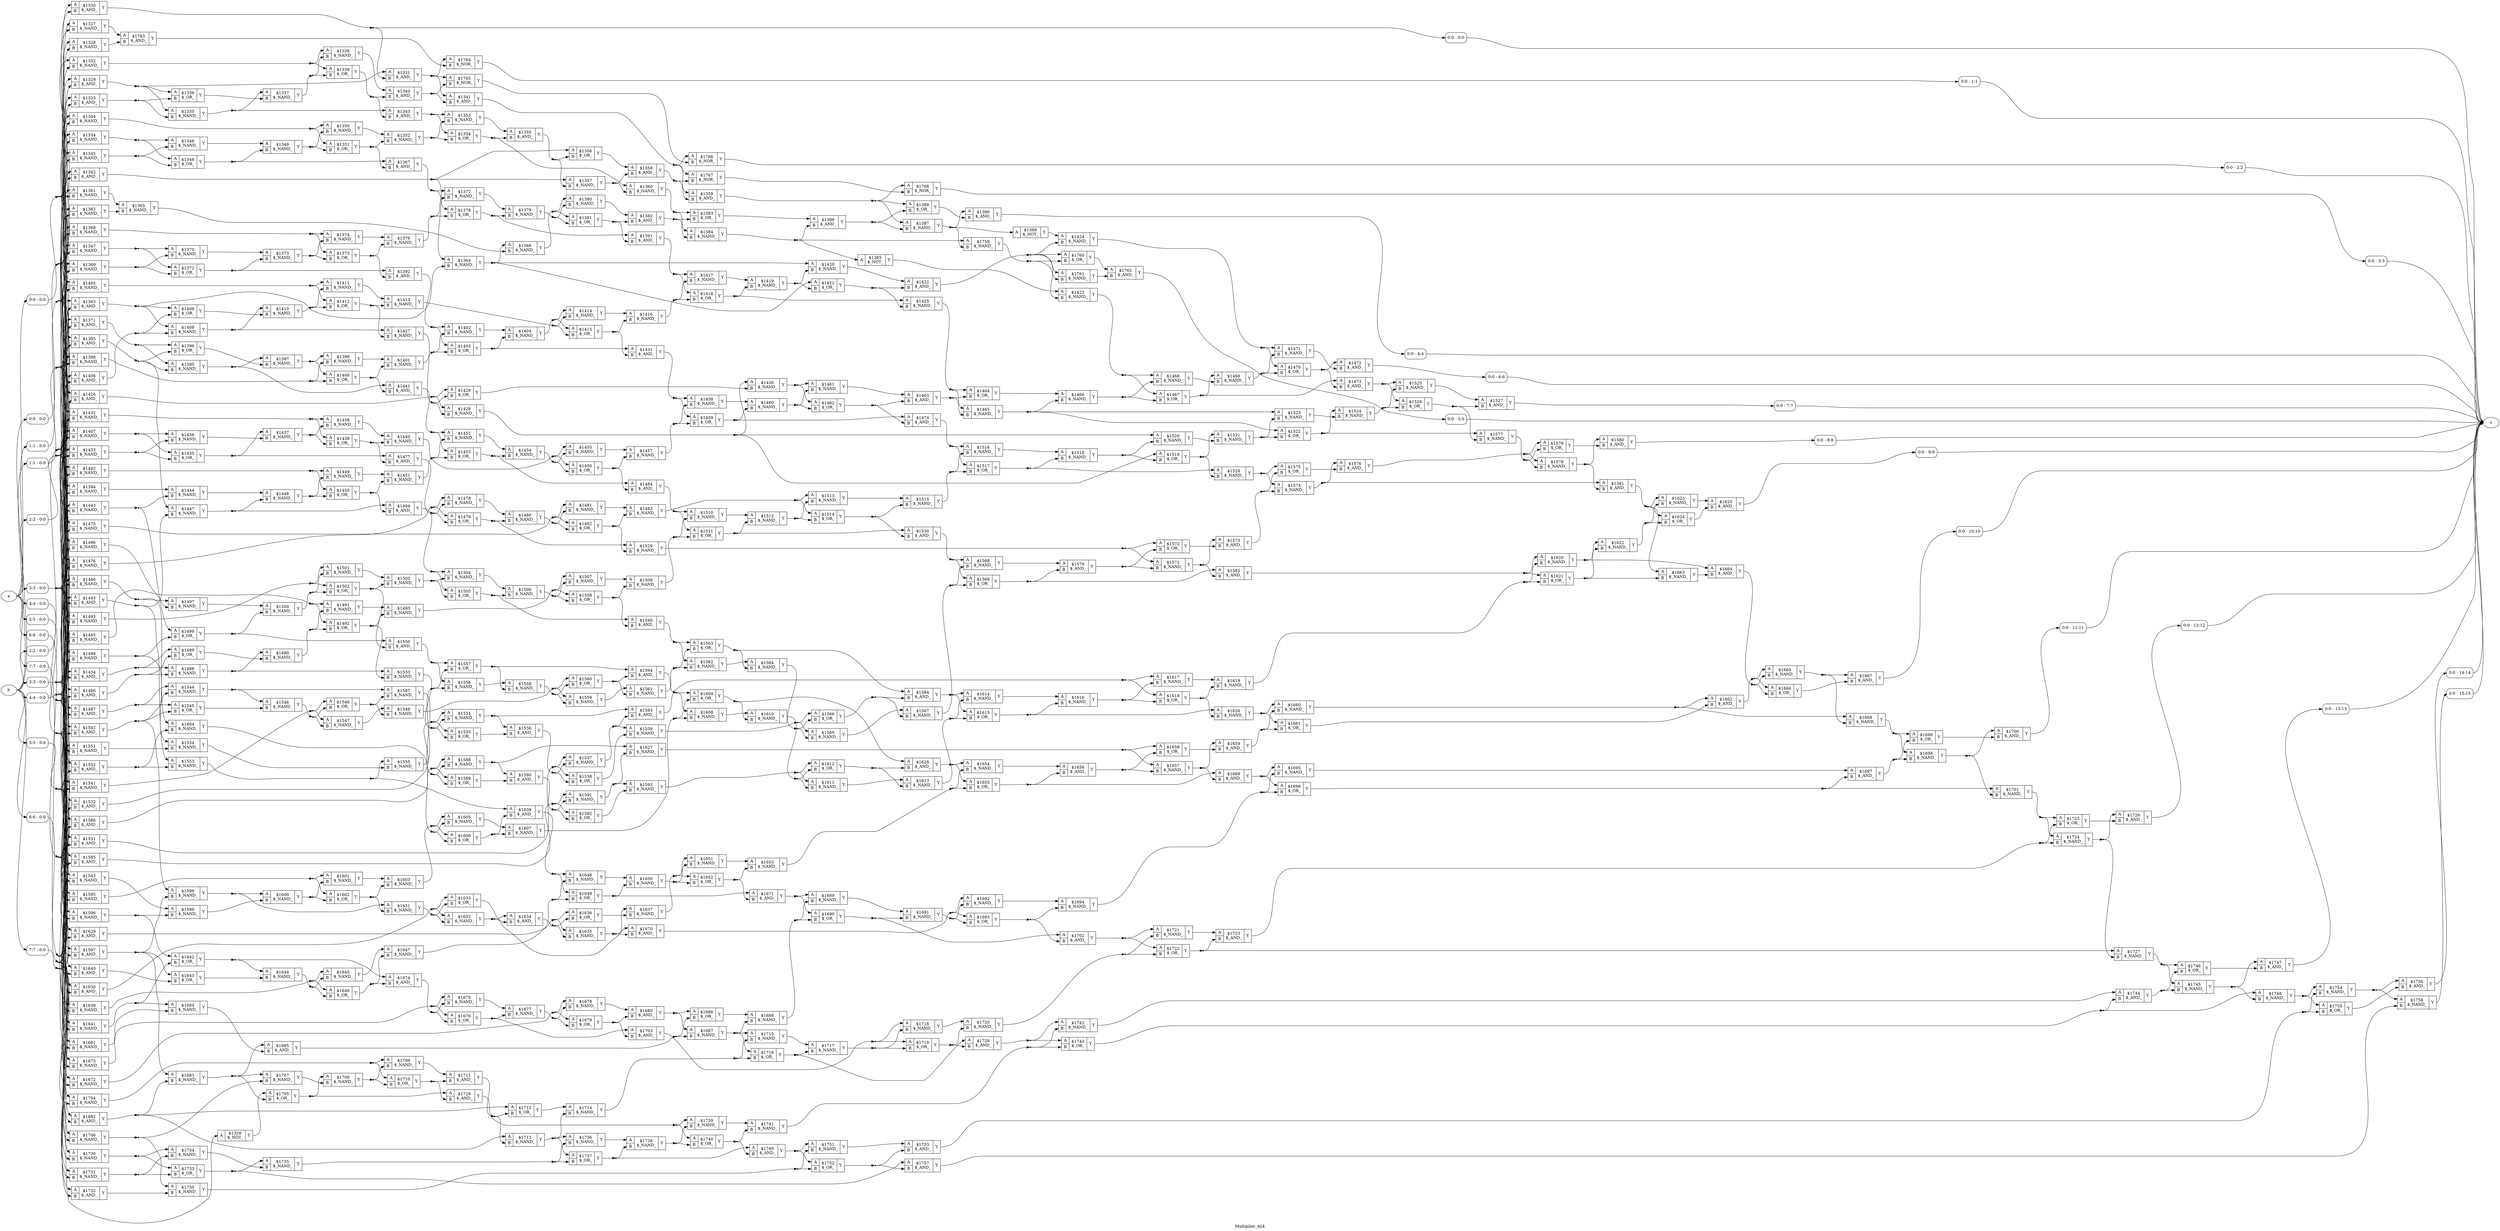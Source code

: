 digraph "Multiplier_4x4" {
label="Multiplier_4x4";
rankdir="LR";
remincross=true;
n805 [ shape=octagon, label="a", color="black", fontcolor="black"];
n806 [ shape=octagon, label="b", color="black", fontcolor="black"];
n807 [ shape=octagon, label="s", color="black", fontcolor="black"];
c810 [ shape=record, label="{{<p808> A}|$1326\n$_NOT_|{<p809> Y}}",  ];
c812 [ shape=record, label="{{<p808> A|<p811> B}|$1327\n$_NAND_|{<p809> Y}}",  ];
c813 [ shape=record, label="{{<p808> A|<p811> B}|$1328\n$_NAND_|{<p809> Y}}",  ];
c814 [ shape=record, label="{{<p808> A|<p811> B}|$1329\n$_AND_|{<p809> Y}}",  ];
c815 [ shape=record, label="{{<p808> A|<p811> B}|$1330\n$_AND_|{<p809> Y}}",  ];
c816 [ shape=record, label="{{<p808> A|<p811> B}|$1331\n$_AND_|{<p809> Y}}",  ];
c817 [ shape=record, label="{{<p808> A|<p811> B}|$1332\n$_NAND_|{<p809> Y}}",  ];
c818 [ shape=record, label="{{<p808> A|<p811> B}|$1333\n$_AND_|{<p809> Y}}",  ];
c819 [ shape=record, label="{{<p808> A|<p811> B}|$1334\n$_NAND_|{<p809> Y}}",  ];
c820 [ shape=record, label="{{<p808> A|<p811> B}|$1335\n$_NAND_|{<p809> Y}}",  ];
c821 [ shape=record, label="{{<p808> A|<p811> B}|$1336\n$_OR_|{<p809> Y}}",  ];
c822 [ shape=record, label="{{<p808> A|<p811> B}|$1337\n$_NAND_|{<p809> Y}}",  ];
c823 [ shape=record, label="{{<p808> A|<p811> B}|$1338\n$_NAND_|{<p809> Y}}",  ];
c824 [ shape=record, label="{{<p808> A|<p811> B}|$1339\n$_OR_|{<p809> Y}}",  ];
c825 [ shape=record, label="{{<p808> A|<p811> B}|$1340\n$_AND_|{<p809> Y}}",  ];
c826 [ shape=record, label="{{<p808> A|<p811> B}|$1341\n$_AND_|{<p809> Y}}",  ];
c827 [ shape=record, label="{{<p808> A|<p811> B}|$1342\n$_AND_|{<p809> Y}}",  ];
c828 [ shape=record, label="{{<p808> A|<p811> B}|$1343\n$_AND_|{<p809> Y}}",  ];
c829 [ shape=record, label="{{<p808> A|<p811> B}|$1344\n$_NAND_|{<p809> Y}}",  ];
c830 [ shape=record, label="{{<p808> A|<p811> B}|$1345\n$_NAND_|{<p809> Y}}",  ];
c831 [ shape=record, label="{{<p808> A|<p811> B}|$1346\n$_NAND_|{<p809> Y}}",  ];
c832 [ shape=record, label="{{<p808> A|<p811> B}|$1347\n$_NAND_|{<p809> Y}}",  ];
c833 [ shape=record, label="{{<p808> A|<p811> B}|$1348\n$_OR_|{<p809> Y}}",  ];
c834 [ shape=record, label="{{<p808> A|<p811> B}|$1349\n$_NAND_|{<p809> Y}}",  ];
c835 [ shape=record, label="{{<p808> A|<p811> B}|$1350\n$_NAND_|{<p809> Y}}",  ];
c836 [ shape=record, label="{{<p808> A|<p811> B}|$1351\n$_OR_|{<p809> Y}}",  ];
c837 [ shape=record, label="{{<p808> A|<p811> B}|$1352\n$_NAND_|{<p809> Y}}",  ];
c838 [ shape=record, label="{{<p808> A|<p811> B}|$1353\n$_NAND_|{<p809> Y}}",  ];
c839 [ shape=record, label="{{<p808> A|<p811> B}|$1354\n$_OR_|{<p809> Y}}",  ];
c840 [ shape=record, label="{{<p808> A|<p811> B}|$1355\n$_AND_|{<p809> Y}}",  ];
c841 [ shape=record, label="{{<p808> A|<p811> B}|$1356\n$_OR_|{<p809> Y}}",  ];
c842 [ shape=record, label="{{<p808> A|<p811> B}|$1357\n$_NAND_|{<p809> Y}}",  ];
c843 [ shape=record, label="{{<p808> A|<p811> B}|$1358\n$_AND_|{<p809> Y}}",  ];
c844 [ shape=record, label="{{<p808> A|<p811> B}|$1359\n$_AND_|{<p809> Y}}",  ];
c845 [ shape=record, label="{{<p808> A|<p811> B}|$1360\n$_NAND_|{<p809> Y}}",  ];
c846 [ shape=record, label="{{<p808> A|<p811> B}|$1361\n$_NAND_|{<p809> Y}}",  ];
c847 [ shape=record, label="{{<p808> A|<p811> B}|$1362\n$_NAND_|{<p809> Y}}",  ];
c848 [ shape=record, label="{{<p808> A|<p811> B}|$1363\n$_AND_|{<p809> Y}}",  ];
c849 [ shape=record, label="{{<p808> A|<p811> B}|$1364\n$_NAND_|{<p809> Y}}",  ];
c850 [ shape=record, label="{{<p808> A|<p811> B}|$1365\n$_NAND_|{<p809> Y}}",  ];
c851 [ shape=record, label="{{<p808> A|<p811> B}|$1366\n$_NAND_|{<p809> Y}}",  ];
c852 [ shape=record, label="{{<p808> A|<p811> B}|$1367\n$_AND_|{<p809> Y}}",  ];
c853 [ shape=record, label="{{<p808> A|<p811> B}|$1368\n$_NAND_|{<p809> Y}}",  ];
c854 [ shape=record, label="{{<p808> A|<p811> B}|$1369\n$_NAND_|{<p809> Y}}",  ];
c855 [ shape=record, label="{{<p808> A|<p811> B}|$1370\n$_NAND_|{<p809> Y}}",  ];
c856 [ shape=record, label="{{<p808> A|<p811> B}|$1371\n$_AND_|{<p809> Y}}",  ];
c857 [ shape=record, label="{{<p808> A|<p811> B}|$1372\n$_OR_|{<p809> Y}}",  ];
c858 [ shape=record, label="{{<p808> A|<p811> B}|$1373\n$_NAND_|{<p809> Y}}",  ];
c859 [ shape=record, label="{{<p808> A|<p811> B}|$1374\n$_NAND_|{<p809> Y}}",  ];
c860 [ shape=record, label="{{<p808> A|<p811> B}|$1375\n$_OR_|{<p809> Y}}",  ];
c861 [ shape=record, label="{{<p808> A|<p811> B}|$1376\n$_NAND_|{<p809> Y}}",  ];
c862 [ shape=record, label="{{<p808> A|<p811> B}|$1377\n$_NAND_|{<p809> Y}}",  ];
c863 [ shape=record, label="{{<p808> A|<p811> B}|$1378\n$_OR_|{<p809> Y}}",  ];
c864 [ shape=record, label="{{<p808> A|<p811> B}|$1379\n$_NAND_|{<p809> Y}}",  ];
c865 [ shape=record, label="{{<p808> A|<p811> B}|$1380\n$_NAND_|{<p809> Y}}",  ];
c866 [ shape=record, label="{{<p808> A|<p811> B}|$1381\n$_OR_|{<p809> Y}}",  ];
c867 [ shape=record, label="{{<p808> A|<p811> B}|$1382\n$_AND_|{<p809> Y}}",  ];
c868 [ shape=record, label="{{<p808> A|<p811> B}|$1383\n$_OR_|{<p809> Y}}",  ];
c869 [ shape=record, label="{{<p808> A|<p811> B}|$1384\n$_NAND_|{<p809> Y}}",  ];
c870 [ shape=record, label="{{<p808> A}|$1385\n$_NOT_|{<p809> Y}}",  ];
c871 [ shape=record, label="{{<p808> A|<p811> B}|$1386\n$_AND_|{<p809> Y}}",  ];
c872 [ shape=record, label="{{<p808> A|<p811> B}|$1387\n$_NAND_|{<p809> Y}}",  ];
c873 [ shape=record, label="{{<p808> A}|$1388\n$_NOT_|{<p809> Y}}",  ];
c874 [ shape=record, label="{{<p808> A|<p811> B}|$1389\n$_OR_|{<p809> Y}}",  ];
c875 [ shape=record, label="{{<p808> A|<p811> B}|$1390\n$_AND_|{<p809> Y}}",  ];
c876 [ shape=record, label="{{<p808> A|<p811> B}|$1391\n$_AND_|{<p809> Y}}",  ];
c877 [ shape=record, label="{{<p808> A|<p811> B}|$1392\n$_AND_|{<p809> Y}}",  ];
c878 [ shape=record, label="{{<p808> A|<p811> B}|$1393\n$_AND_|{<p809> Y}}",  ];
c879 [ shape=record, label="{{<p808> A|<p811> B}|$1394\n$_NAND_|{<p809> Y}}",  ];
c880 [ shape=record, label="{{<p808> A|<p811> B}|$1395\n$_NAND_|{<p809> Y}}",  ];
c881 [ shape=record, label="{{<p808> A|<p811> B}|$1396\n$_OR_|{<p809> Y}}",  ];
c882 [ shape=record, label="{{<p808> A|<p811> B}|$1397\n$_NAND_|{<p809> Y}}",  ];
c883 [ shape=record, label="{{<p808> A|<p811> B}|$1398\n$_NAND_|{<p809> Y}}",  ];
c884 [ shape=record, label="{{<p808> A|<p811> B}|$1399\n$_NAND_|{<p809> Y}}",  ];
c885 [ shape=record, label="{{<p808> A|<p811> B}|$1400\n$_OR_|{<p809> Y}}",  ];
c886 [ shape=record, label="{{<p808> A|<p811> B}|$1401\n$_NAND_|{<p809> Y}}",  ];
c887 [ shape=record, label="{{<p808> A|<p811> B}|$1402\n$_NAND_|{<p809> Y}}",  ];
c888 [ shape=record, label="{{<p808> A|<p811> B}|$1403\n$_OR_|{<p809> Y}}",  ];
c889 [ shape=record, label="{{<p808> A|<p811> B}|$1404\n$_NAND_|{<p809> Y}}",  ];
c890 [ shape=record, label="{{<p808> A|<p811> B}|$1405\n$_NAND_|{<p809> Y}}",  ];
c891 [ shape=record, label="{{<p808> A|<p811> B}|$1406\n$_AND_|{<p809> Y}}",  ];
c892 [ shape=record, label="{{<p808> A|<p811> B}|$1407\n$_NAND_|{<p809> Y}}",  ];
c893 [ shape=record, label="{{<p808> A|<p811> B}|$1408\n$_NAND_|{<p809> Y}}",  ];
c894 [ shape=record, label="{{<p808> A|<p811> B}|$1409\n$_OR_|{<p809> Y}}",  ];
c895 [ shape=record, label="{{<p808> A|<p811> B}|$1410\n$_NAND_|{<p809> Y}}",  ];
c896 [ shape=record, label="{{<p808> A|<p811> B}|$1411\n$_NAND_|{<p809> Y}}",  ];
c897 [ shape=record, label="{{<p808> A|<p811> B}|$1412\n$_OR_|{<p809> Y}}",  ];
c898 [ shape=record, label="{{<p808> A|<p811> B}|$1413\n$_NAND_|{<p809> Y}}",  ];
c899 [ shape=record, label="{{<p808> A|<p811> B}|$1414\n$_NAND_|{<p809> Y}}",  ];
c900 [ shape=record, label="{{<p808> A|<p811> B}|$1415\n$_OR_|{<p809> Y}}",  ];
c901 [ shape=record, label="{{<p808> A|<p811> B}|$1416\n$_NAND_|{<p809> Y}}",  ];
c902 [ shape=record, label="{{<p808> A|<p811> B}|$1417\n$_NAND_|{<p809> Y}}",  ];
c903 [ shape=record, label="{{<p808> A|<p811> B}|$1418\n$_OR_|{<p809> Y}}",  ];
c904 [ shape=record, label="{{<p808> A|<p811> B}|$1419\n$_NAND_|{<p809> Y}}",  ];
c905 [ shape=record, label="{{<p808> A|<p811> B}|$1420\n$_NAND_|{<p809> Y}}",  ];
c906 [ shape=record, label="{{<p808> A|<p811> B}|$1421\n$_OR_|{<p809> Y}}",  ];
c907 [ shape=record, label="{{<p808> A|<p811> B}|$1422\n$_AND_|{<p809> Y}}",  ];
c908 [ shape=record, label="{{<p808> A|<p811> B}|$1423\n$_NAND_|{<p809> Y}}",  ];
c909 [ shape=record, label="{{<p808> A|<p811> B}|$1424\n$_NAND_|{<p809> Y}}",  ];
c910 [ shape=record, label="{{<p808> A|<p811> B}|$1425\n$_NAND_|{<p809> Y}}",  ];
c911 [ shape=record, label="{{<p808> A|<p811> B}|$1426\n$_AND_|{<p809> Y}}",  ];
c912 [ shape=record, label="{{<p808> A|<p811> B}|$1427\n$_NAND_|{<p809> Y}}",  ];
c913 [ shape=record, label="{{<p808> A|<p811> B}|$1428\n$_NAND_|{<p809> Y}}",  ];
c914 [ shape=record, label="{{<p808> A|<p811> B}|$1429\n$_OR_|{<p809> Y}}",  ];
c915 [ shape=record, label="{{<p808> A|<p811> B}|$1430\n$_NAND_|{<p809> Y}}",  ];
c916 [ shape=record, label="{{<p808> A|<p811> B}|$1431\n$_AND_|{<p809> Y}}",  ];
c917 [ shape=record, label="{{<p808> A|<p811> B}|$1432\n$_NAND_|{<p809> Y}}",  ];
c918 [ shape=record, label="{{<p808> A|<p811> B}|$1433\n$_NAND_|{<p809> Y}}",  ];
c919 [ shape=record, label="{{<p808> A|<p811> B}|$1434\n$_AND_|{<p809> Y}}",  ];
c920 [ shape=record, label="{{<p808> A|<p811> B}|$1435\n$_OR_|{<p809> Y}}",  ];
c921 [ shape=record, label="{{<p808> A|<p811> B}|$1436\n$_NAND_|{<p809> Y}}",  ];
c922 [ shape=record, label="{{<p808> A|<p811> B}|$1437\n$_NAND_|{<p809> Y}}",  ];
c923 [ shape=record, label="{{<p808> A|<p811> B}|$1438\n$_NAND_|{<p809> Y}}",  ];
c924 [ shape=record, label="{{<p808> A|<p811> B}|$1439\n$_OR_|{<p809> Y}}",  ];
c925 [ shape=record, label="{{<p808> A|<p811> B}|$1440\n$_NAND_|{<p809> Y}}",  ];
c926 [ shape=record, label="{{<p808> A|<p811> B}|$1441\n$_AND_|{<p809> Y}}",  ];
c927 [ shape=record, label="{{<p808> A|<p811> B}|$1442\n$_NAND_|{<p809> Y}}",  ];
c928 [ shape=record, label="{{<p808> A|<p811> B}|$1443\n$_NAND_|{<p809> Y}}",  ];
c929 [ shape=record, label="{{<p808> A|<p811> B}|$1444\n$_NAND_|{<p809> Y}}",  ];
c930 [ shape=record, label="{{<p808> A|<p811> B}|$1445\n$_AND_|{<p809> Y}}",  ];
c931 [ shape=record, label="{{<p808> A|<p811> B}|$1446\n$_NAND_|{<p809> Y}}",  ];
c932 [ shape=record, label="{{<p808> A|<p811> B}|$1447\n$_NAND_|{<p809> Y}}",  ];
c933 [ shape=record, label="{{<p808> A|<p811> B}|$1448\n$_NAND_|{<p809> Y}}",  ];
c934 [ shape=record, label="{{<p808> A|<p811> B}|$1449\n$_NAND_|{<p809> Y}}",  ];
c935 [ shape=record, label="{{<p808> A|<p811> B}|$1450\n$_OR_|{<p809> Y}}",  ];
c936 [ shape=record, label="{{<p808> A|<p811> B}|$1451\n$_NAND_|{<p809> Y}}",  ];
c937 [ shape=record, label="{{<p808> A|<p811> B}|$1452\n$_NAND_|{<p809> Y}}",  ];
c938 [ shape=record, label="{{<p808> A|<p811> B}|$1453\n$_OR_|{<p809> Y}}",  ];
c939 [ shape=record, label="{{<p808> A|<p811> B}|$1454\n$_NAND_|{<p809> Y}}",  ];
c940 [ shape=record, label="{{<p808> A|<p811> B}|$1455\n$_NAND_|{<p809> Y}}",  ];
c941 [ shape=record, label="{{<p808> A|<p811> B}|$1456\n$_OR_|{<p809> Y}}",  ];
c942 [ shape=record, label="{{<p808> A|<p811> B}|$1457\n$_NAND_|{<p809> Y}}",  ];
c943 [ shape=record, label="{{<p808> A|<p811> B}|$1458\n$_NAND_|{<p809> Y}}",  ];
c944 [ shape=record, label="{{<p808> A|<p811> B}|$1459\n$_OR_|{<p809> Y}}",  ];
c945 [ shape=record, label="{{<p808> A|<p811> B}|$1460\n$_NAND_|{<p809> Y}}",  ];
c946 [ shape=record, label="{{<p808> A|<p811> B}|$1461\n$_NAND_|{<p809> Y}}",  ];
c947 [ shape=record, label="{{<p808> A|<p811> B}|$1462\n$_OR_|{<p809> Y}}",  ];
c948 [ shape=record, label="{{<p808> A|<p811> B}|$1463\n$_AND_|{<p809> Y}}",  ];
c949 [ shape=record, label="{{<p808> A|<p811> B}|$1464\n$_OR_|{<p809> Y}}",  ];
c950 [ shape=record, label="{{<p808> A|<p811> B}|$1465\n$_NAND_|{<p809> Y}}",  ];
c951 [ shape=record, label="{{<p808> A|<p811> B}|$1466\n$_NAND_|{<p809> Y}}",  ];
c952 [ shape=record, label="{{<p808> A|<p811> B}|$1467\n$_OR_|{<p809> Y}}",  ];
c953 [ shape=record, label="{{<p808> A|<p811> B}|$1468\n$_NAND_|{<p809> Y}}",  ];
c954 [ shape=record, label="{{<p808> A|<p811> B}|$1469\n$_NAND_|{<p809> Y}}",  ];
c955 [ shape=record, label="{{<p808> A|<p811> B}|$1470\n$_OR_|{<p809> Y}}",  ];
c956 [ shape=record, label="{{<p808> A|<p811> B}|$1471\n$_NAND_|{<p809> Y}}",  ];
c957 [ shape=record, label="{{<p808> A|<p811> B}|$1472\n$_AND_|{<p809> Y}}",  ];
c958 [ shape=record, label="{{<p808> A|<p811> B}|$1473\n$_AND_|{<p809> Y}}",  ];
c959 [ shape=record, label="{{<p808> A|<p811> B}|$1474\n$_AND_|{<p809> Y}}",  ];
c960 [ shape=record, label="{{<p808> A|<p811> B}|$1475\n$_NAND_|{<p809> Y}}",  ];
c961 [ shape=record, label="{{<p808> A|<p811> B}|$1476\n$_NAND_|{<p809> Y}}",  ];
c962 [ shape=record, label="{{<p808> A|<p811> B}|$1477\n$_AND_|{<p809> Y}}",  ];
c963 [ shape=record, label="{{<p808> A|<p811> B}|$1478\n$_NAND_|{<p809> Y}}",  ];
c964 [ shape=record, label="{{<p808> A|<p811> B}|$1479\n$_OR_|{<p809> Y}}",  ];
c965 [ shape=record, label="{{<p808> A|<p811> B}|$1480\n$_NAND_|{<p809> Y}}",  ];
c966 [ shape=record, label="{{<p808> A|<p811> B}|$1481\n$_NAND_|{<p809> Y}}",  ];
c967 [ shape=record, label="{{<p808> A|<p811> B}|$1482\n$_OR_|{<p809> Y}}",  ];
c968 [ shape=record, label="{{<p808> A|<p811> B}|$1483\n$_NAND_|{<p809> Y}}",  ];
c969 [ shape=record, label="{{<p808> A|<p811> B}|$1484\n$_AND_|{<p809> Y}}",  ];
c970 [ shape=record, label="{{<p808> A|<p811> B}|$1485\n$_NAND_|{<p809> Y}}",  ];
c971 [ shape=record, label="{{<p808> A|<p811> B}|$1486\n$_AND_|{<p809> Y}}",  ];
c972 [ shape=record, label="{{<p808> A|<p811> B}|$1487\n$_AND_|{<p809> Y}}",  ];
c973 [ shape=record, label="{{<p808> A|<p811> B}|$1488\n$_NAND_|{<p809> Y}}",  ];
c974 [ shape=record, label="{{<p808> A|<p811> B}|$1489\n$_OR_|{<p809> Y}}",  ];
c975 [ shape=record, label="{{<p808> A|<p811> B}|$1490\n$_NAND_|{<p809> Y}}",  ];
c976 [ shape=record, label="{{<p808> A|<p811> B}|$1491\n$_NAND_|{<p809> Y}}",  ];
c977 [ shape=record, label="{{<p808> A|<p811> B}|$1492\n$_OR_|{<p809> Y}}",  ];
c978 [ shape=record, label="{{<p808> A|<p811> B}|$1493\n$_NAND_|{<p809> Y}}",  ];
c979 [ shape=record, label="{{<p808> A|<p811> B}|$1494\n$_AND_|{<p809> Y}}",  ];
c980 [ shape=record, label="{{<p808> A|<p811> B}|$1495\n$_NAND_|{<p809> Y}}",  ];
c981 [ shape=record, label="{{<p808> A|<p811> B}|$1496\n$_NAND_|{<p809> Y}}",  ];
c982 [ shape=record, label="{{<p808> A|<p811> B}|$1497\n$_NAND_|{<p809> Y}}",  ];
c983 [ shape=record, label="{{<p808> A|<p811> B}|$1498\n$_NAND_|{<p809> Y}}",  ];
c984 [ shape=record, label="{{<p808> A|<p811> B}|$1499\n$_OR_|{<p809> Y}}",  ];
c985 [ shape=record, label="{{<p808> A|<p811> B}|$1500\n$_NAND_|{<p809> Y}}",  ];
c986 [ shape=record, label="{{<p808> A|<p811> B}|$1501\n$_NAND_|{<p809> Y}}",  ];
c987 [ shape=record, label="{{<p808> A|<p811> B}|$1502\n$_OR_|{<p809> Y}}",  ];
c988 [ shape=record, label="{{<p808> A|<p811> B}|$1503\n$_NAND_|{<p809> Y}}",  ];
c989 [ shape=record, label="{{<p808> A|<p811> B}|$1504\n$_NAND_|{<p809> Y}}",  ];
c990 [ shape=record, label="{{<p808> A|<p811> B}|$1505\n$_OR_|{<p809> Y}}",  ];
c991 [ shape=record, label="{{<p808> A|<p811> B}|$1506\n$_NAND_|{<p809> Y}}",  ];
c992 [ shape=record, label="{{<p808> A|<p811> B}|$1507\n$_NAND_|{<p809> Y}}",  ];
c993 [ shape=record, label="{{<p808> A|<p811> B}|$1508\n$_OR_|{<p809> Y}}",  ];
c994 [ shape=record, label="{{<p808> A|<p811> B}|$1509\n$_NAND_|{<p809> Y}}",  ];
c995 [ shape=record, label="{{<p808> A|<p811> B}|$1510\n$_NAND_|{<p809> Y}}",  ];
c996 [ shape=record, label="{{<p808> A|<p811> B}|$1511\n$_OR_|{<p809> Y}}",  ];
c997 [ shape=record, label="{{<p808> A|<p811> B}|$1512\n$_NAND_|{<p809> Y}}",  ];
c998 [ shape=record, label="{{<p808> A|<p811> B}|$1513\n$_NAND_|{<p809> Y}}",  ];
c999 [ shape=record, label="{{<p808> A|<p811> B}|$1514\n$_OR_|{<p809> Y}}",  ];
c1000 [ shape=record, label="{{<p808> A|<p811> B}|$1515\n$_NAND_|{<p809> Y}}",  ];
c1001 [ shape=record, label="{{<p808> A|<p811> B}|$1516\n$_NAND_|{<p809> Y}}",  ];
c1002 [ shape=record, label="{{<p808> A|<p811> B}|$1517\n$_OR_|{<p809> Y}}",  ];
c1003 [ shape=record, label="{{<p808> A|<p811> B}|$1518\n$_NAND_|{<p809> Y}}",  ];
c1004 [ shape=record, label="{{<p808> A|<p811> B}|$1519\n$_OR_|{<p809> Y}}",  ];
c1005 [ shape=record, label="{{<p808> A|<p811> B}|$1520\n$_NAND_|{<p809> Y}}",  ];
c1006 [ shape=record, label="{{<p808> A|<p811> B}|$1521\n$_NAND_|{<p809> Y}}",  ];
c1007 [ shape=record, label="{{<p808> A|<p811> B}|$1522\n$_OR_|{<p809> Y}}",  ];
c1008 [ shape=record, label="{{<p808> A|<p811> B}|$1523\n$_NAND_|{<p809> Y}}",  ];
c1009 [ shape=record, label="{{<p808> A|<p811> B}|$1524\n$_NAND_|{<p809> Y}}",  ];
c1010 [ shape=record, label="{{<p808> A|<p811> B}|$1525\n$_NAND_|{<p809> Y}}",  ];
c1011 [ shape=record, label="{{<p808> A|<p811> B}|$1526\n$_OR_|{<p809> Y}}",  ];
c1012 [ shape=record, label="{{<p808> A|<p811> B}|$1527\n$_AND_|{<p809> Y}}",  ];
c1013 [ shape=record, label="{{<p808> A|<p811> B}|$1528\n$_NAND_|{<p809> Y}}",  ];
c1014 [ shape=record, label="{{<p808> A|<p811> B}|$1529\n$_NAND_|{<p809> Y}}",  ];
c1015 [ shape=record, label="{{<p808> A|<p811> B}|$1530\n$_AND_|{<p809> Y}}",  ];
c1016 [ shape=record, label="{{<p808> A|<p811> B}|$1531\n$_AND_|{<p809> Y}}",  ];
c1017 [ shape=record, label="{{<p808> A|<p811> B}|$1532\n$_AND_|{<p809> Y}}",  ];
c1018 [ shape=record, label="{{<p808> A|<p811> B}|$1533\n$_NAND_|{<p809> Y}}",  ];
c1019 [ shape=record, label="{{<p808> A|<p811> B}|$1534\n$_NAND_|{<p809> Y}}",  ];
c1020 [ shape=record, label="{{<p808> A|<p811> B}|$1535\n$_OR_|{<p809> Y}}",  ];
c1021 [ shape=record, label="{{<p808> A|<p811> B}|$1536\n$_AND_|{<p809> Y}}",  ];
c1022 [ shape=record, label="{{<p808> A|<p811> B}|$1537\n$_NAND_|{<p809> Y}}",  ];
c1023 [ shape=record, label="{{<p808> A|<p811> B}|$1538\n$_OR_|{<p809> Y}}",  ];
c1024 [ shape=record, label="{{<p808> A|<p811> B}|$1539\n$_NAND_|{<p809> Y}}",  ];
c1025 [ shape=record, label="{{<p808> A|<p811> B}|$1540\n$_AND_|{<p809> Y}}",  ];
c1026 [ shape=record, label="{{<p808> A|<p811> B}|$1541\n$_NAND_|{<p809> Y}}",  ];
c1027 [ shape=record, label="{{<p808> A|<p811> B}|$1542\n$_AND_|{<p809> Y}}",  ];
c1028 [ shape=record, label="{{<p808> A|<p811> B}|$1543\n$_NAND_|{<p809> Y}}",  ];
c1029 [ shape=record, label="{{<p808> A|<p811> B}|$1544\n$_NAND_|{<p809> Y}}",  ];
c1030 [ shape=record, label="{{<p808> A|<p811> B}|$1545\n$_OR_|{<p809> Y}}",  ];
c1031 [ shape=record, label="{{<p808> A|<p811> B}|$1546\n$_NAND_|{<p809> Y}}",  ];
c1032 [ shape=record, label="{{<p808> A|<p811> B}|$1547\n$_NAND_|{<p809> Y}}",  ];
c1033 [ shape=record, label="{{<p808> A|<p811> B}|$1548\n$_OR_|{<p809> Y}}",  ];
c1034 [ shape=record, label="{{<p808> A|<p811> B}|$1549\n$_NAND_|{<p809> Y}}",  ];
c1035 [ shape=record, label="{{<p808> A|<p811> B}|$1550\n$_AND_|{<p809> Y}}",  ];
c1036 [ shape=record, label="{{<p808> A|<p811> B}|$1551\n$_NAND_|{<p809> Y}}",  ];
c1037 [ shape=record, label="{{<p808> A|<p811> B}|$1552\n$_AND_|{<p809> Y}}",  ];
c1038 [ shape=record, label="{{<p808> A|<p811> B}|$1553\n$_NAND_|{<p809> Y}}",  ];
c1039 [ shape=record, label="{{<p808> A|<p811> B}|$1554\n$_NAND_|{<p809> Y}}",  ];
c1040 [ shape=record, label="{{<p808> A|<p811> B}|$1555\n$_NAND_|{<p809> Y}}",  ];
c1041 [ shape=record, label="{{<p808> A|<p811> B}|$1556\n$_NAND_|{<p809> Y}}",  ];
c1042 [ shape=record, label="{{<p808> A|<p811> B}|$1557\n$_OR_|{<p809> Y}}",  ];
c1043 [ shape=record, label="{{<p808> A|<p811> B}|$1558\n$_NAND_|{<p809> Y}}",  ];
c1044 [ shape=record, label="{{<p808> A|<p811> B}|$1559\n$_NAND_|{<p809> Y}}",  ];
c1045 [ shape=record, label="{{<p808> A|<p811> B}|$1560\n$_OR_|{<p809> Y}}",  ];
c1046 [ shape=record, label="{{<p808> A|<p811> B}|$1561\n$_NAND_|{<p809> Y}}",  ];
c1047 [ shape=record, label="{{<p808> A|<p811> B}|$1562\n$_NAND_|{<p809> Y}}",  ];
c1048 [ shape=record, label="{{<p808> A|<p811> B}|$1563\n$_OR_|{<p809> Y}}",  ];
c1049 [ shape=record, label="{{<p808> A|<p811> B}|$1564\n$_NAND_|{<p809> Y}}",  ];
c1050 [ shape=record, label="{{<p808> A|<p811> B}|$1565\n$_NAND_|{<p809> Y}}",  ];
c1051 [ shape=record, label="{{<p808> A|<p811> B}|$1566\n$_OR_|{<p809> Y}}",  ];
c1052 [ shape=record, label="{{<p808> A|<p811> B}|$1567\n$_NAND_|{<p809> Y}}",  ];
c1053 [ shape=record, label="{{<p808> A|<p811> B}|$1568\n$_NAND_|{<p809> Y}}",  ];
c1054 [ shape=record, label="{{<p808> A|<p811> B}|$1569\n$_OR_|{<p809> Y}}",  ];
c1055 [ shape=record, label="{{<p808> A|<p811> B}|$1570\n$_AND_|{<p809> Y}}",  ];
c1056 [ shape=record, label="{{<p808> A|<p811> B}|$1571\n$_NAND_|{<p809> Y}}",  ];
c1057 [ shape=record, label="{{<p808> A|<p811> B}|$1572\n$_OR_|{<p809> Y}}",  ];
c1058 [ shape=record, label="{{<p808> A|<p811> B}|$1573\n$_AND_|{<p809> Y}}",  ];
c1059 [ shape=record, label="{{<p808> A|<p811> B}|$1574\n$_NAND_|{<p809> Y}}",  ];
c1060 [ shape=record, label="{{<p808> A|<p811> B}|$1575\n$_OR_|{<p809> Y}}",  ];
c1061 [ shape=record, label="{{<p808> A|<p811> B}|$1576\n$_AND_|{<p809> Y}}",  ];
c1062 [ shape=record, label="{{<p808> A|<p811> B}|$1577\n$_NAND_|{<p809> Y}}",  ];
c1063 [ shape=record, label="{{<p808> A|<p811> B}|$1578\n$_NAND_|{<p809> Y}}",  ];
c1064 [ shape=record, label="{{<p808> A|<p811> B}|$1579\n$_OR_|{<p809> Y}}",  ];
c1065 [ shape=record, label="{{<p808> A|<p811> B}|$1580\n$_AND_|{<p809> Y}}",  ];
c1066 [ shape=record, label="{{<p808> A|<p811> B}|$1581\n$_AND_|{<p809> Y}}",  ];
c1067 [ shape=record, label="{{<p808> A|<p811> B}|$1582\n$_AND_|{<p809> Y}}",  ];
c1068 [ shape=record, label="{{<p808> A|<p811> B}|$1583\n$_AND_|{<p809> Y}}",  ];
c1069 [ shape=record, label="{{<p808> A|<p811> B}|$1584\n$_AND_|{<p809> Y}}",  ];
c1070 [ shape=record, label="{{<p808> A|<p811> B}|$1585\n$_AND_|{<p809> Y}}",  ];
c1071 [ shape=record, label="{{<p808> A|<p811> B}|$1586\n$_AND_|{<p809> Y}}",  ];
c1072 [ shape=record, label="{{<p808> A|<p811> B}|$1587\n$_NAND_|{<p809> Y}}",  ];
c1073 [ shape=record, label="{{<p808> A|<p811> B}|$1588\n$_NAND_|{<p809> Y}}",  ];
c1074 [ shape=record, label="{{<p808> A|<p811> B}|$1589\n$_OR_|{<p809> Y}}",  ];
c1075 [ shape=record, label="{{<p808> A|<p811> B}|$1590\n$_AND_|{<p809> Y}}",  ];
c1076 [ shape=record, label="{{<p808> A|<p811> B}|$1591\n$_NAND_|{<p809> Y}}",  ];
c1077 [ shape=record, label="{{<p808> A|<p811> B}|$1592\n$_OR_|{<p809> Y}}",  ];
c1078 [ shape=record, label="{{<p808> A|<p811> B}|$1593\n$_NAND_|{<p809> Y}}",  ];
c1079 [ shape=record, label="{{<p808> A|<p811> B}|$1594\n$_AND_|{<p809> Y}}",  ];
c1080 [ shape=record, label="{{<p808> A|<p811> B}|$1595\n$_NAND_|{<p809> Y}}",  ];
c1081 [ shape=record, label="{{<p808> A|<p811> B}|$1596\n$_NAND_|{<p809> Y}}",  ];
c1082 [ shape=record, label="{{<p808> A|<p811> B}|$1597\n$_AND_|{<p809> Y}}",  ];
c1083 [ shape=record, label="{{<p808> A|<p811> B}|$1598\n$_NAND_|{<p809> Y}}",  ];
c1084 [ shape=record, label="{{<p808> A|<p811> B}|$1599\n$_NAND_|{<p809> Y}}",  ];
c1085 [ shape=record, label="{{<p808> A|<p811> B}|$1600\n$_NAND_|{<p809> Y}}",  ];
c1086 [ shape=record, label="{{<p808> A|<p811> B}|$1601\n$_NAND_|{<p809> Y}}",  ];
c1087 [ shape=record, label="{{<p808> A|<p811> B}|$1602\n$_OR_|{<p809> Y}}",  ];
c1088 [ shape=record, label="{{<p808> A|<p811> B}|$1603\n$_NAND_|{<p809> Y}}",  ];
c1089 [ shape=record, label="{{<p808> A|<p811> B}|$1604\n$_NAND_|{<p809> Y}}",  ];
c1090 [ shape=record, label="{{<p808> A|<p811> B}|$1605\n$_NAND_|{<p809> Y}}",  ];
c1091 [ shape=record, label="{{<p808> A|<p811> B}|$1606\n$_OR_|{<p809> Y}}",  ];
c1092 [ shape=record, label="{{<p808> A|<p811> B}|$1607\n$_NAND_|{<p809> Y}}",  ];
c1093 [ shape=record, label="{{<p808> A|<p811> B}|$1608\n$_NAND_|{<p809> Y}}",  ];
c1094 [ shape=record, label="{{<p808> A|<p811> B}|$1609\n$_OR_|{<p809> Y}}",  ];
c1095 [ shape=record, label="{{<p808> A|<p811> B}|$1610\n$_NAND_|{<p809> Y}}",  ];
c1096 [ shape=record, label="{{<p808> A|<p811> B}|$1611\n$_NAND_|{<p809> Y}}",  ];
c1097 [ shape=record, label="{{<p808> A|<p811> B}|$1612\n$_OR_|{<p809> Y}}",  ];
c1098 [ shape=record, label="{{<p808> A|<p811> B}|$1613\n$_NAND_|{<p809> Y}}",  ];
c1099 [ shape=record, label="{{<p808> A|<p811> B}|$1614\n$_NAND_|{<p809> Y}}",  ];
c1100 [ shape=record, label="{{<p808> A|<p811> B}|$1615\n$_OR_|{<p809> Y}}",  ];
c1101 [ shape=record, label="{{<p808> A|<p811> B}|$1616\n$_NAND_|{<p809> Y}}",  ];
c1102 [ shape=record, label="{{<p808> A|<p811> B}|$1617\n$_NAND_|{<p809> Y}}",  ];
c1103 [ shape=record, label="{{<p808> A|<p811> B}|$1618\n$_OR_|{<p809> Y}}",  ];
c1104 [ shape=record, label="{{<p808> A|<p811> B}|$1619\n$_NAND_|{<p809> Y}}",  ];
c1105 [ shape=record, label="{{<p808> A|<p811> B}|$1620\n$_NAND_|{<p809> Y}}",  ];
c1106 [ shape=record, label="{{<p808> A|<p811> B}|$1621\n$_OR_|{<p809> Y}}",  ];
c1107 [ shape=record, label="{{<p808> A|<p811> B}|$1622\n$_NAND_|{<p809> Y}}",  ];
c1108 [ shape=record, label="{{<p808> A|<p811> B}|$1623\n$_NAND_|{<p809> Y}}",  ];
c1109 [ shape=record, label="{{<p808> A|<p811> B}|$1624\n$_OR_|{<p809> Y}}",  ];
c1110 [ shape=record, label="{{<p808> A|<p811> B}|$1625\n$_AND_|{<p809> Y}}",  ];
c1111 [ shape=record, label="{{<p808> A|<p811> B}|$1626\n$_NAND_|{<p809> Y}}",  ];
c1112 [ shape=record, label="{{<p808> A|<p811> B}|$1627\n$_NAND_|{<p809> Y}}",  ];
c1113 [ shape=record, label="{{<p808> A|<p811> B}|$1628\n$_AND_|{<p809> Y}}",  ];
c1114 [ shape=record, label="{{<p808> A|<p811> B}|$1629\n$_AND_|{<p809> Y}}",  ];
c1115 [ shape=record, label="{{<p808> A|<p811> B}|$1630\n$_AND_|{<p809> Y}}",  ];
c1116 [ shape=record, label="{{<p808> A|<p811> B}|$1631\n$_NAND_|{<p809> Y}}",  ];
c1117 [ shape=record, label="{{<p808> A|<p811> B}|$1632\n$_NAND_|{<p809> Y}}",  ];
c1118 [ shape=record, label="{{<p808> A|<p811> B}|$1633\n$_OR_|{<p809> Y}}",  ];
c1119 [ shape=record, label="{{<p808> A|<p811> B}|$1634\n$_AND_|{<p809> Y}}",  ];
c1120 [ shape=record, label="{{<p808> A|<p811> B}|$1635\n$_NAND_|{<p809> Y}}",  ];
c1121 [ shape=record, label="{{<p808> A|<p811> B}|$1636\n$_OR_|{<p809> Y}}",  ];
c1122 [ shape=record, label="{{<p808> A|<p811> B}|$1637\n$_NAND_|{<p809> Y}}",  ];
c1123 [ shape=record, label="{{<p808> A|<p811> B}|$1638\n$_AND_|{<p809> Y}}",  ];
c1124 [ shape=record, label="{{<p808> A|<p811> B}|$1639\n$_NAND_|{<p809> Y}}",  ];
c1125 [ shape=record, label="{{<p808> A|<p811> B}|$1640\n$_AND_|{<p809> Y}}",  ];
c1126 [ shape=record, label="{{<p808> A|<p811> B}|$1641\n$_NAND_|{<p809> Y}}",  ];
c1127 [ shape=record, label="{{<p808> A|<p811> B}|$1642\n$_OR_|{<p809> Y}}",  ];
c1128 [ shape=record, label="{{<p808> A|<p811> B}|$1643\n$_OR_|{<p809> Y}}",  ];
c1129 [ shape=record, label="{{<p808> A|<p811> B}|$1644\n$_NAND_|{<p809> Y}}",  ];
c1130 [ shape=record, label="{{<p808> A|<p811> B}|$1645\n$_NAND_|{<p809> Y}}",  ];
c1131 [ shape=record, label="{{<p808> A|<p811> B}|$1646\n$_OR_|{<p809> Y}}",  ];
c1132 [ shape=record, label="{{<p808> A|<p811> B}|$1647\n$_NAND_|{<p809> Y}}",  ];
c1133 [ shape=record, label="{{<p808> A|<p811> B}|$1648\n$_NAND_|{<p809> Y}}",  ];
c1134 [ shape=record, label="{{<p808> A|<p811> B}|$1649\n$_OR_|{<p809> Y}}",  ];
c1135 [ shape=record, label="{{<p808> A|<p811> B}|$1650\n$_NAND_|{<p809> Y}}",  ];
c1136 [ shape=record, label="{{<p808> A|<p811> B}|$1651\n$_NAND_|{<p809> Y}}",  ];
c1137 [ shape=record, label="{{<p808> A|<p811> B}|$1652\n$_OR_|{<p809> Y}}",  ];
c1138 [ shape=record, label="{{<p808> A|<p811> B}|$1653\n$_NAND_|{<p809> Y}}",  ];
c1139 [ shape=record, label="{{<p808> A|<p811> B}|$1654\n$_NAND_|{<p809> Y}}",  ];
c1140 [ shape=record, label="{{<p808> A|<p811> B}|$1655\n$_OR_|{<p809> Y}}",  ];
c1141 [ shape=record, label="{{<p808> A|<p811> B}|$1656\n$_AND_|{<p809> Y}}",  ];
c1142 [ shape=record, label="{{<p808> A|<p811> B}|$1657\n$_NAND_|{<p809> Y}}",  ];
c1143 [ shape=record, label="{{<p808> A|<p811> B}|$1658\n$_OR_|{<p809> Y}}",  ];
c1144 [ shape=record, label="{{<p808> A|<p811> B}|$1659\n$_AND_|{<p809> Y}}",  ];
c1145 [ shape=record, label="{{<p808> A|<p811> B}|$1660\n$_NAND_|{<p809> Y}}",  ];
c1146 [ shape=record, label="{{<p808> A|<p811> B}|$1661\n$_OR_|{<p809> Y}}",  ];
c1147 [ shape=record, label="{{<p808> A|<p811> B}|$1662\n$_AND_|{<p809> Y}}",  ];
c1148 [ shape=record, label="{{<p808> A|<p811> B}|$1663\n$_NAND_|{<p809> Y}}",  ];
c1149 [ shape=record, label="{{<p808> A|<p811> B}|$1664\n$_AND_|{<p809> Y}}",  ];
c1150 [ shape=record, label="{{<p808> A|<p811> B}|$1665\n$_NAND_|{<p809> Y}}",  ];
c1151 [ shape=record, label="{{<p808> A|<p811> B}|$1666\n$_OR_|{<p809> Y}}",  ];
c1152 [ shape=record, label="{{<p808> A|<p811> B}|$1667\n$_AND_|{<p809> Y}}",  ];
c1153 [ shape=record, label="{{<p808> A|<p811> B}|$1668\n$_NAND_|{<p809> Y}}",  ];
c1154 [ shape=record, label="{{<p808> A|<p811> B}|$1669\n$_AND_|{<p809> Y}}",  ];
c1155 [ shape=record, label="{{<p808> A|<p811> B}|$1670\n$_AND_|{<p809> Y}}",  ];
c1156 [ shape=record, label="{{<p808> A|<p811> B}|$1671\n$_AND_|{<p809> Y}}",  ];
c1157 [ shape=record, label="{{<p808> A|<p811> B}|$1672\n$_NAND_|{<p809> Y}}",  ];
c1158 [ shape=record, label="{{<p808> A|<p811> B}|$1673\n$_NAND_|{<p809> Y}}",  ];
c1159 [ shape=record, label="{{<p808> A|<p811> B}|$1674\n$_AND_|{<p809> Y}}",  ];
c1160 [ shape=record, label="{{<p808> A|<p811> B}|$1675\n$_NAND_|{<p809> Y}}",  ];
c1161 [ shape=record, label="{{<p808> A|<p811> B}|$1676\n$_OR_|{<p809> Y}}",  ];
c1162 [ shape=record, label="{{<p808> A|<p811> B}|$1677\n$_NAND_|{<p809> Y}}",  ];
c1163 [ shape=record, label="{{<p808> A|<p811> B}|$1678\n$_NAND_|{<p809> Y}}",  ];
c1164 [ shape=record, label="{{<p808> A|<p811> B}|$1679\n$_OR_|{<p809> Y}}",  ];
c1165 [ shape=record, label="{{<p808> A|<p811> B}|$1680\n$_AND_|{<p809> Y}}",  ];
c1166 [ shape=record, label="{{<p808> A|<p811> B}|$1681\n$_NAND_|{<p809> Y}}",  ];
c1167 [ shape=record, label="{{<p808> A|<p811> B}|$1682\n$_AND_|{<p809> Y}}",  ];
c1168 [ shape=record, label="{{<p808> A|<p811> B}|$1683\n$_NAND_|{<p809> Y}}",  ];
c1169 [ shape=record, label="{{<p808> A|<p811> B}|$1684\n$_NAND_|{<p809> Y}}",  ];
c1170 [ shape=record, label="{{<p808> A|<p811> B}|$1685\n$_AND_|{<p809> Y}}",  ];
c1171 [ shape=record, label="{{<p808> A|<p811> B}|$1686\n$_OR_|{<p809> Y}}",  ];
c1172 [ shape=record, label="{{<p808> A|<p811> B}|$1687\n$_NAND_|{<p809> Y}}",  ];
c1173 [ shape=record, label="{{<p808> A|<p811> B}|$1688\n$_NAND_|{<p809> Y}}",  ];
c1174 [ shape=record, label="{{<p808> A|<p811> B}|$1689\n$_NAND_|{<p809> Y}}",  ];
c1175 [ shape=record, label="{{<p808> A|<p811> B}|$1690\n$_OR_|{<p809> Y}}",  ];
c1176 [ shape=record, label="{{<p808> A|<p811> B}|$1691\n$_NAND_|{<p809> Y}}",  ];
c1177 [ shape=record, label="{{<p808> A|<p811> B}|$1692\n$_NAND_|{<p809> Y}}",  ];
c1178 [ shape=record, label="{{<p808> A|<p811> B}|$1693\n$_OR_|{<p809> Y}}",  ];
c1179 [ shape=record, label="{{<p808> A|<p811> B}|$1694\n$_NAND_|{<p809> Y}}",  ];
c1180 [ shape=record, label="{{<p808> A|<p811> B}|$1695\n$_NAND_|{<p809> Y}}",  ];
c1181 [ shape=record, label="{{<p808> A|<p811> B}|$1696\n$_OR_|{<p809> Y}}",  ];
c1182 [ shape=record, label="{{<p808> A|<p811> B}|$1697\n$_AND_|{<p809> Y}}",  ];
c1183 [ shape=record, label="{{<p808> A|<p811> B}|$1698\n$_NAND_|{<p809> Y}}",  ];
c1184 [ shape=record, label="{{<p808> A|<p811> B}|$1699\n$_OR_|{<p809> Y}}",  ];
c1185 [ shape=record, label="{{<p808> A|<p811> B}|$1700\n$_AND_|{<p809> Y}}",  ];
c1186 [ shape=record, label="{{<p808> A|<p811> B}|$1701\n$_NAND_|{<p809> Y}}",  ];
c1187 [ shape=record, label="{{<p808> A|<p811> B}|$1702\n$_AND_|{<p809> Y}}",  ];
c1188 [ shape=record, label="{{<p808> A|<p811> B}|$1703\n$_AND_|{<p809> Y}}",  ];
c1189 [ shape=record, label="{{<p808> A|<p811> B}|$1704\n$_NAND_|{<p809> Y}}",  ];
c1190 [ shape=record, label="{{<p808> A|<p811> B}|$1705\n$_OR_|{<p809> Y}}",  ];
c1191 [ shape=record, label="{{<p808> A|<p811> B}|$1706\n$_NAND_|{<p809> Y}}",  ];
c1192 [ shape=record, label="{{<p808> A|<p811> B}|$1707\n$_NAND_|{<p809> Y}}",  ];
c1193 [ shape=record, label="{{<p808> A|<p811> B}|$1708\n$_NAND_|{<p809> Y}}",  ];
c1194 [ shape=record, label="{{<p808> A|<p811> B}|$1709\n$_NAND_|{<p809> Y}}",  ];
c1195 [ shape=record, label="{{<p808> A|<p811> B}|$1710\n$_OR_|{<p809> Y}}",  ];
c1196 [ shape=record, label="{{<p808> A|<p811> B}|$1711\n$_AND_|{<p809> Y}}",  ];
c1197 [ shape=record, label="{{<p808> A|<p811> B}|$1712\n$_OR_|{<p809> Y}}",  ];
c1198 [ shape=record, label="{{<p808> A|<p811> B}|$1713\n$_NAND_|{<p809> Y}}",  ];
c1199 [ shape=record, label="{{<p808> A|<p811> B}|$1714\n$_NAND_|{<p809> Y}}",  ];
c1200 [ shape=record, label="{{<p808> A|<p811> B}|$1715\n$_NAND_|{<p809> Y}}",  ];
c1201 [ shape=record, label="{{<p808> A|<p811> B}|$1716\n$_OR_|{<p809> Y}}",  ];
c1202 [ shape=record, label="{{<p808> A|<p811> B}|$1717\n$_NAND_|{<p809> Y}}",  ];
c1203 [ shape=record, label="{{<p808> A|<p811> B}|$1718\n$_NAND_|{<p809> Y}}",  ];
c1204 [ shape=record, label="{{<p808> A|<p811> B}|$1719\n$_OR_|{<p809> Y}}",  ];
c1205 [ shape=record, label="{{<p808> A|<p811> B}|$1720\n$_NAND_|{<p809> Y}}",  ];
c1206 [ shape=record, label="{{<p808> A|<p811> B}|$1721\n$_NAND_|{<p809> Y}}",  ];
c1207 [ shape=record, label="{{<p808> A|<p811> B}|$1722\n$_OR_|{<p809> Y}}",  ];
c1208 [ shape=record, label="{{<p808> A|<p811> B}|$1723\n$_AND_|{<p809> Y}}",  ];
c1209 [ shape=record, label="{{<p808> A|<p811> B}|$1724\n$_NAND_|{<p809> Y}}",  ];
c1210 [ shape=record, label="{{<p808> A|<p811> B}|$1725\n$_OR_|{<p809> Y}}",  ];
c1211 [ shape=record, label="{{<p808> A|<p811> B}|$1726\n$_AND_|{<p809> Y}}",  ];
c1212 [ shape=record, label="{{<p808> A|<p811> B}|$1727\n$_NAND_|{<p809> Y}}",  ];
c1213 [ shape=record, label="{{<p808> A|<p811> B}|$1728\n$_AND_|{<p809> Y}}",  ];
c1214 [ shape=record, label="{{<p808> A|<p811> B}|$1729\n$_AND_|{<p809> Y}}",  ];
c1215 [ shape=record, label="{{<p808> A|<p811> B}|$1730\n$_NAND_|{<p809> Y}}",  ];
c1216 [ shape=record, label="{{<p808> A|<p811> B}|$1731\n$_NAND_|{<p809> Y}}",  ];
c1217 [ shape=record, label="{{<p808> A|<p811> B}|$1732\n$_AND_|{<p809> Y}}",  ];
c1218 [ shape=record, label="{{<p808> A|<p811> B}|$1733\n$_OR_|{<p809> Y}}",  ];
c1219 [ shape=record, label="{{<p808> A|<p811> B}|$1734\n$_NAND_|{<p809> Y}}",  ];
c1220 [ shape=record, label="{{<p808> A|<p811> B}|$1735\n$_NAND_|{<p809> Y}}",  ];
c1221 [ shape=record, label="{{<p808> A|<p811> B}|$1736\n$_NAND_|{<p809> Y}}",  ];
c1222 [ shape=record, label="{{<p808> A|<p811> B}|$1737\n$_OR_|{<p809> Y}}",  ];
c1223 [ shape=record, label="{{<p808> A|<p811> B}|$1738\n$_NAND_|{<p809> Y}}",  ];
c1224 [ shape=record, label="{{<p808> A|<p811> B}|$1739\n$_NAND_|{<p809> Y}}",  ];
c1225 [ shape=record, label="{{<p808> A|<p811> B}|$1740\n$_OR_|{<p809> Y}}",  ];
c1226 [ shape=record, label="{{<p808> A|<p811> B}|$1741\n$_NAND_|{<p809> Y}}",  ];
c1227 [ shape=record, label="{{<p808> A|<p811> B}|$1742\n$_NAND_|{<p809> Y}}",  ];
c1228 [ shape=record, label="{{<p808> A|<p811> B}|$1743\n$_OR_|{<p809> Y}}",  ];
c1229 [ shape=record, label="{{<p808> A|<p811> B}|$1744\n$_AND_|{<p809> Y}}",  ];
c1230 [ shape=record, label="{{<p808> A|<p811> B}|$1745\n$_NAND_|{<p809> Y}}",  ];
c1231 [ shape=record, label="{{<p808> A|<p811> B}|$1746\n$_OR_|{<p809> Y}}",  ];
c1232 [ shape=record, label="{{<p808> A|<p811> B}|$1747\n$_AND_|{<p809> Y}}",  ];
c1233 [ shape=record, label="{{<p808> A|<p811> B}|$1748\n$_NAND_|{<p809> Y}}",  ];
c1234 [ shape=record, label="{{<p808> A|<p811> B}|$1749\n$_AND_|{<p809> Y}}",  ];
c1235 [ shape=record, label="{{<p808> A|<p811> B}|$1750\n$_NAND_|{<p809> Y}}",  ];
c1236 [ shape=record, label="{{<p808> A|<p811> B}|$1751\n$_NAND_|{<p809> Y}}",  ];
c1237 [ shape=record, label="{{<p808> A|<p811> B}|$1752\n$_OR_|{<p809> Y}}",  ];
c1238 [ shape=record, label="{{<p808> A|<p811> B}|$1753\n$_AND_|{<p809> Y}}",  ];
c1239 [ shape=record, label="{{<p808> A|<p811> B}|$1754\n$_NAND_|{<p809> Y}}",  ];
c1240 [ shape=record, label="{{<p808> A|<p811> B}|$1755\n$_OR_|{<p809> Y}}",  ];
c1241 [ shape=record, label="{{<p808> A|<p811> B}|$1756\n$_AND_|{<p809> Y}}",  ];
c1242 [ shape=record, label="{{<p808> A|<p811> B}|$1757\n$_AND_|{<p809> Y}}",  ];
c1243 [ shape=record, label="{{<p808> A|<p811> B}|$1758\n$_NAND_|{<p809> Y}}",  ];
c1244 [ shape=record, label="{{<p808> A|<p811> B}|$1759\n$_NAND_|{<p809> Y}}",  ];
c1245 [ shape=record, label="{{<p808> A|<p811> B}|$1760\n$_OR_|{<p809> Y}}",  ];
c1246 [ shape=record, label="{{<p808> A|<p811> B}|$1761\n$_NAND_|{<p809> Y}}",  ];
c1247 [ shape=record, label="{{<p808> A|<p811> B}|$1762\n$_AND_|{<p809> Y}}",  ];
c1248 [ shape=record, label="{{<p808> A|<p811> B}|$1763\n$_AND_|{<p809> Y}}",  ];
c1249 [ shape=record, label="{{<p808> A|<p811> B}|$1764\n$_NOR_|{<p809> Y}}",  ];
c1250 [ shape=record, label="{{<p808> A|<p811> B}|$1765\n$_NOR_|{<p809> Y}}",  ];
c1251 [ shape=record, label="{{<p808> A|<p811> B}|$1766\n$_NOR_|{<p809> Y}}",  ];
c1252 [ shape=record, label="{{<p808> A|<p811> B}|$1767\n$_NOR_|{<p809> Y}}",  ];
c1253 [ shape=record, label="{{<p808> A|<p811> B}|$1768\n$_NOR_|{<p809> Y}}",  ];
x0 [ shape=record, style=rounded, label="<s0> 3:3 - 0:0 ", color="black", fontcolor="black" ];
x1 [ shape=record, style=rounded, label="<s0> 1:1 - 0:0 ", color="black", fontcolor="black" ];
x2 [ shape=record, style=rounded, label="<s0> 4:4 - 0:0 ", color="black", fontcolor="black" ];
x3 [ shape=record, style=rounded, label="<s0> 0:0 - 0:0 ", color="black", fontcolor="black" ];
x4 [ shape=record, style=rounded, label="<s0> 0:0 - 4:4 ", color="black", fontcolor="black" ];
x5 [ shape=record, style=rounded, label="<s0> 6:6 - 0:0 ", color="black", fontcolor="black" ];
x6 [ shape=record, style=rounded, label="<s0> 0:0 - 0:0 ", color="black", fontcolor="black" ];
x7 [ shape=record, style=rounded, label="<s0> 1:1 - 0:0 ", color="black", fontcolor="black" ];
x8 [ shape=record, style=rounded, label="<s0> 5:5 - 0:0 ", color="black", fontcolor="black" ];
x9 [ shape=record, style=rounded, label="<s0> 2:2 - 0:0 ", color="black", fontcolor="black" ];
x10 [ shape=record, style=rounded, label="<s0> 4:4 - 0:0 ", color="black", fontcolor="black" ];
x11 [ shape=record, style=rounded, label="<s0> 3:3 - 0:0 ", color="black", fontcolor="black" ];
x12 [ shape=record, style=rounded, label="<s0> 2:2 - 0:0 ", color="black", fontcolor="black" ];
x13 [ shape=record, style=rounded, label="<s0> 5:5 - 0:0 ", color="black", fontcolor="black" ];
x14 [ shape=record, style=rounded, label="<s0> 6:6 - 0:0 ", color="black", fontcolor="black" ];
x15 [ shape=record, style=rounded, label="<s0> 0:0 - 6:6 ", color="black", fontcolor="black" ];
x16 [ shape=record, style=rounded, label="<s0> 7:7 - 0:0 ", color="black", fontcolor="black" ];
x17 [ shape=record, style=rounded, label="<s0> 7:7 - 0:0 ", color="black", fontcolor="black" ];
x18 [ shape=record, style=rounded, label="<s0> 0:0 - 7:7 ", color="black", fontcolor="black" ];
x19 [ shape=record, style=rounded, label="<s0> 0:0 - 8:8 ", color="black", fontcolor="black" ];
x20 [ shape=record, style=rounded, label="<s0> 0:0 - 9:9 ", color="black", fontcolor="black" ];
x21 [ shape=record, style=rounded, label="<s0> 0:0 - 10:10 ", color="black", fontcolor="black" ];
x22 [ shape=record, style=rounded, label="<s0> 0:0 - 11:11 ", color="black", fontcolor="black" ];
x23 [ shape=record, style=rounded, label="<s0> 0:0 - 12:12 ", color="black", fontcolor="black" ];
x24 [ shape=record, style=rounded, label="<s0> 0:0 - 13:13 ", color="black", fontcolor="black" ];
x25 [ shape=record, style=rounded, label="<s0> 0:0 - 14:14 ", color="black", fontcolor="black" ];
x26 [ shape=record, style=rounded, label="<s0> 0:0 - 15:15 ", color="black", fontcolor="black" ];
x27 [ shape=record, style=rounded, label="<s0> 0:0 - 5:5 ", color="black", fontcolor="black" ];
x28 [ shape=record, style=rounded, label="<s0> 0:0 - 0:0 ", color="black", fontcolor="black" ];
x29 [ shape=record, style=rounded, label="<s0> 0:0 - 1:1 ", color="black", fontcolor="black" ];
x30 [ shape=record, style=rounded, label="<s0> 0:0 - 2:2 ", color="black", fontcolor="black" ];
x31 [ shape=record, style=rounded, label="<s0> 0:0 - 3:3 ", color="black", fontcolor="black" ];
n1 [ shape=point ];
x3:e -> n1:w [color="black", fontcolor="black", label=""];
n1:e -> c813:p808:w [color="black", fontcolor="black", label=""];
n1:e -> c815:p808:w [color="black", fontcolor="black", label=""];
n1:e -> c817:p808:w [color="black", fontcolor="black", label=""];
n1:e -> c827:p811:w [color="black", fontcolor="black", label=""];
n1:e -> c846:p811:w [color="black", fontcolor="black", label=""];
n1:e -> c890:p808:w [color="black", fontcolor="black", label=""];
n1:e -> c911:p808:w [color="black", fontcolor="black", label=""];
n1:e -> c960:p808:w [color="black", fontcolor="black", label=""];
n10 [ shape=point ];
x7:e -> n10:w [color="black", fontcolor="black", label=""];
n10:e -> c813:p811:w [color="black", fontcolor="black", label=""];
n10:e -> c814:p811:w [color="black", fontcolor="black", label=""];
n10:e -> c819:p808:w [color="black", fontcolor="black", label=""];
n10:e -> c832:p808:w [color="black", fontcolor="black", label=""];
n10:e -> c856:p808:w [color="black", fontcolor="black", label=""];
n10:e -> c879:p808:w [color="black", fontcolor="black", label=""];
n10:e -> c930:p811:w [color="black", fontcolor="black", label=""];
n10:e -> c931:p811:w [color="black", fontcolor="black", label=""];
n10:e -> c983:p808:w [color="black", fontcolor="black", label=""];
n100 [ shape=point ];
c962:p809:e -> n100:w [color="black", fontcolor="black", label=""];
n100:e -> c963:p811:w [color="black", fontcolor="black", label=""];
n100:e -> c964:p811:w [color="black", fontcolor="black", label=""];
c963:p809:e -> c965:p808:w [color="black", fontcolor="black", label=""];
n102 [ shape=point ];
c964:p809:e -> n102:w [color="black", fontcolor="black", label=""];
n102:e -> c1014:p808:w [color="black", fontcolor="black", label=""];
n102:e -> c965:p811:w [color="black", fontcolor="black", label=""];
n103 [ shape=point ];
c965:p809:e -> n103:w [color="black", fontcolor="black", label=""];
n103:e -> c966:p811:w [color="black", fontcolor="black", label=""];
n103:e -> c967:p811:w [color="black", fontcolor="black", label=""];
c966:p809:e -> c968:p808:w [color="black", fontcolor="black", label=""];
n105 [ shape=point ];
c967:p809:e -> n105:w [color="black", fontcolor="black", label=""];
n105:e -> c1014:p811:w [color="black", fontcolor="black", label=""];
n105:e -> c968:p811:w [color="black", fontcolor="black", label=""];
n106 [ shape=point ];
c968:p809:e -> n106:w [color="black", fontcolor="black", label=""];
n106:e -> c998:p808:w [color="black", fontcolor="black", label=""];
n106:e -> c999:p808:w [color="black", fontcolor="black", label=""];
n107 [ shape=point ];
c969:p809:e -> n107:w [color="black", fontcolor="black", label=""];
n107:e -> c995:p808:w [color="black", fontcolor="black", label=""];
n107:e -> c996:p808:w [color="black", fontcolor="black", label=""];
n108 [ shape=point ];
c970:p809:e -> n108:w [color="black", fontcolor="black", label=""];
n108:e -> c976:p808:w [color="black", fontcolor="black", label=""];
n108:e -> c977:p808:w [color="black", fontcolor="black", label=""];
n109 [ shape=point ];
c971:p809:e -> n109:w [color="black", fontcolor="black", label=""];
n109:e -> c973:p811:w [color="black", fontcolor="black", label=""];
n109:e -> c974:p811:w [color="black", fontcolor="black", label=""];
n11 [ shape=point ];
x9:e -> n11:w [color="black", fontcolor="black", label=""];
n11:e -> c1036:p811:w [color="black", fontcolor="black", label=""];
n11:e -> c1037:p808:w [color="black", fontcolor="black", label=""];
n11:e -> c817:p811:w [color="black", fontcolor="black", label=""];
n11:e -> c829:p811:w [color="black", fontcolor="black", label=""];
n11:e -> c853:p808:w [color="black", fontcolor="black", label=""];
n11:e -> c883:p808:w [color="black", fontcolor="black", label=""];
n11:e -> c927:p808:w [color="black", fontcolor="black", label=""];
n11:e -> c980:p811:w [color="black", fontcolor="black", label=""];
n110 [ shape=point ];
c972:p809:e -> n110:w [color="black", fontcolor="black", label=""];
n110:e -> c1029:p808:w [color="black", fontcolor="black", label=""];
n110:e -> c1030:p808:w [color="black", fontcolor="black", label=""];
n111 [ shape=point ];
c973:p809:e -> n111:w [color="black", fontcolor="black", label=""];
n111:e -> c1018:p808:w [color="black", fontcolor="black", label=""];
n111:e -> c975:p808:w [color="black", fontcolor="black", label=""];
c974:p809:e -> c975:p811:w [color="black", fontcolor="black", label=""];
n113 [ shape=point ];
c975:p809:e -> n113:w [color="black", fontcolor="black", label=""];
n113:e -> c976:p811:w [color="black", fontcolor="black", label=""];
n113:e -> c977:p811:w [color="black", fontcolor="black", label=""];
c976:p809:e -> c978:p808:w [color="black", fontcolor="black", label=""];
n115 [ shape=point ];
c977:p809:e -> n115:w [color="black", fontcolor="black", label=""];
n115:e -> c1018:p811:w [color="black", fontcolor="black", label=""];
n115:e -> c978:p811:w [color="black", fontcolor="black", label=""];
n116 [ shape=point ];
c978:p809:e -> n116:w [color="black", fontcolor="black", label=""];
n116:e -> c992:p808:w [color="black", fontcolor="black", label=""];
n116:e -> c993:p808:w [color="black", fontcolor="black", label=""];
n117 [ shape=point ];
c979:p809:e -> n117:w [color="black", fontcolor="black", label=""];
n117:e -> c989:p808:w [color="black", fontcolor="black", label=""];
n117:e -> c990:p808:w [color="black", fontcolor="black", label=""];
n118 [ shape=point ];
c980:p809:e -> n118:w [color="black", fontcolor="black", label=""];
n118:e -> c986:p808:w [color="black", fontcolor="black", label=""];
n118:e -> c987:p808:w [color="black", fontcolor="black", label=""];
c981:p809:e -> c982:p811:w [color="black", fontcolor="black", label=""];
n12 [ shape=point ];
x0:e -> n12:w [color="black", fontcolor="black", label=""];
n12:e -> c1027:p808:w [color="black", fontcolor="black", label=""];
n12:e -> c1081:p808:w [color="black", fontcolor="black", label=""];
n12:e -> c1125:p808:w [color="black", fontcolor="black", label=""];
n12:e -> c827:p808:w [color="black", fontcolor="black", label=""];
n12:e -> c847:p808:w [color="black", fontcolor="black", label=""];
n12:e -> c891:p808:w [color="black", fontcolor="black", label=""];
n12:e -> c918:p808:w [color="black", fontcolor="black", label=""];
n12:e -> c971:p808:w [color="black", fontcolor="black", label=""];
c982:p809:e -> c985:p808:w [color="black", fontcolor="black", label=""];
n121 [ shape=point ];
c983:p809:e -> n121:w [color="black", fontcolor="black", label=""];
n121:e -> c1039:p808:w [color="black", fontcolor="black", label=""];
n121:e -> c984:p811:w [color="black", fontcolor="black", label=""];
n122 [ shape=point ];
c984:p809:e -> n122:w [color="black", fontcolor="black", label=""];
n122:e -> c1035:p808:w [color="black", fontcolor="black", label=""];
n122:e -> c985:p811:w [color="black", fontcolor="black", label=""];
n123 [ shape=point ];
c985:p809:e -> n123:w [color="black", fontcolor="black", label=""];
n123:e -> c986:p811:w [color="black", fontcolor="black", label=""];
n123:e -> c987:p811:w [color="black", fontcolor="black", label=""];
c986:p809:e -> c988:p808:w [color="black", fontcolor="black", label=""];
n125 [ shape=point ];
c987:p809:e -> n125:w [color="black", fontcolor="black", label=""];
n125:e -> c1035:p811:w [color="black", fontcolor="black", label=""];
n125:e -> c988:p811:w [color="black", fontcolor="black", label=""];
n126 [ shape=point ];
c988:p809:e -> n126:w [color="black", fontcolor="black", label=""];
n126:e -> c989:p811:w [color="black", fontcolor="black", label=""];
n126:e -> c990:p811:w [color="black", fontcolor="black", label=""];
c989:p809:e -> c991:p808:w [color="black", fontcolor="black", label=""];
n128 [ shape=point ];
c990:p809:e -> n128:w [color="black", fontcolor="black", label=""];
n128:e -> c1025:p808:w [color="black", fontcolor="black", label=""];
n128:e -> c991:p811:w [color="black", fontcolor="black", label=""];
n129 [ shape=point ];
c991:p809:e -> n129:w [color="black", fontcolor="black", label=""];
n129:e -> c992:p811:w [color="black", fontcolor="black", label=""];
n129:e -> c993:p811:w [color="black", fontcolor="black", label=""];
n13 [ shape=point ];
x2:e -> n13:w [color="black", fontcolor="black", label=""];
n13:e -> c1028:p808:w [color="black", fontcolor="black", label=""];
n13:e -> c1082:p808:w [color="black", fontcolor="black", label=""];
n13:e -> c1126:p808:w [color="black", fontcolor="black", label=""];
n13:e -> c846:p808:w [color="black", fontcolor="black", label=""];
n13:e -> c848:p811:w [color="black", fontcolor="black", label=""];
n13:e -> c892:p808:w [color="black", fontcolor="black", label=""];
n13:e -> c919:p808:w [color="black", fontcolor="black", label=""];
n13:e -> c972:p808:w [color="black", fontcolor="black", label=""];
c992:p809:e -> c994:p808:w [color="black", fontcolor="black", label=""];
n131 [ shape=point ];
c993:p809:e -> n131:w [color="black", fontcolor="black", label=""];
n131:e -> c1025:p811:w [color="black", fontcolor="black", label=""];
n131:e -> c994:p811:w [color="black", fontcolor="black", label=""];
n132 [ shape=point ];
c994:p809:e -> n132:w [color="black", fontcolor="black", label=""];
n132:e -> c995:p811:w [color="black", fontcolor="black", label=""];
n132:e -> c996:p811:w [color="black", fontcolor="black", label=""];
c995:p809:e -> c997:p808:w [color="black", fontcolor="black", label=""];
n134 [ shape=point ];
c996:p809:e -> n134:w [color="black", fontcolor="black", label=""];
n134:e -> c1015:p808:w [color="black", fontcolor="black", label=""];
n134:e -> c997:p811:w [color="black", fontcolor="black", label=""];
n135 [ shape=point ];
c997:p809:e -> n135:w [color="black", fontcolor="black", label=""];
n135:e -> c998:p811:w [color="black", fontcolor="black", label=""];
n135:e -> c999:p811:w [color="black", fontcolor="black", label=""];
c998:p809:e -> c1000:p808:w [color="black", fontcolor="black", label=""];
n137 [ shape=point ];
c999:p809:e -> n137:w [color="black", fontcolor="black", label=""];
n137:e -> c1000:p811:w [color="black", fontcolor="black", label=""];
n137:e -> c1015:p811:w [color="black", fontcolor="black", label=""];
n138 [ shape=point ];
c1000:p809:e -> n138:w [color="black", fontcolor="black", label=""];
n138:e -> c1001:p811:w [color="black", fontcolor="black", label=""];
n138:e -> c1002:p811:w [color="black", fontcolor="black", label=""];
c1001:p809:e -> c1003:p808:w [color="black", fontcolor="black", label=""];
n14 [ shape=point ];
x13:e -> n14:w [color="black", fontcolor="black", label=""];
n14:e -> c1026:p811:w [color="black", fontcolor="black", label=""];
n14:e -> c1080:p811:w [color="black", fontcolor="black", label=""];
n14:e -> c1124:p811:w [color="black", fontcolor="black", label=""];
n14:e -> c1166:p811:w [color="black", fontcolor="black", label=""];
n14:e -> c1167:p808:w [color="black", fontcolor="black", label=""];
n14:e -> c890:p811:w [color="black", fontcolor="black", label=""];
n14:e -> c917:p811:w [color="black", fontcolor="black", label=""];
n14:e -> c970:p811:w [color="black", fontcolor="black", label=""];
n140 [ shape=point ];
c1002:p809:e -> n140:w [color="black", fontcolor="black", label=""];
n140:e -> c1003:p811:w [color="black", fontcolor="black", label=""];
n140:e -> c1013:p808:w [color="black", fontcolor="black", label=""];
n141 [ shape=point ];
c1003:p809:e -> n141:w [color="black", fontcolor="black", label=""];
n141:e -> c1004:p811:w [color="black", fontcolor="black", label=""];
n141:e -> c1005:p811:w [color="black", fontcolor="black", label=""];
n142 [ shape=point ];
c1004:p809:e -> n142:w [color="black", fontcolor="black", label=""];
n142:e -> c1006:p808:w [color="black", fontcolor="black", label=""];
n142:e -> c1013:p811:w [color="black", fontcolor="black", label=""];
c1005:p809:e -> c1006:p811:w [color="black", fontcolor="black", label=""];
n144 [ shape=point ];
c1006:p809:e -> n144:w [color="black", fontcolor="black", label=""];
n144:e -> c1007:p811:w [color="black", fontcolor="black", label=""];
n144:e -> c1008:p811:w [color="black", fontcolor="black", label=""];
n145 [ shape=point ];
c1007:p809:e -> n145:w [color="black", fontcolor="black", label=""];
n145:e -> c1009:p808:w [color="black", fontcolor="black", label=""];
n145:e -> c1062:p808:w [color="black", fontcolor="black", label=""];
c1008:p809:e -> c1009:p811:w [color="black", fontcolor="black", label=""];
n147 [ shape=point ];
c1009:p809:e -> n147:w [color="black", fontcolor="black", label=""];
n147:e -> c1010:p811:w [color="black", fontcolor="black", label=""];
n147:e -> c1011:p811:w [color="black", fontcolor="black", label=""];
c1010:p809:e -> c1012:p808:w [color="black", fontcolor="black", label=""];
n149 [ shape=point ];
c1011:p809:e -> n149:w [color="black", fontcolor="black", label=""];
n149:e -> c1012:p811:w [color="black", fontcolor="black", label=""];
n149:e -> c1062:p811:w [color="black", fontcolor="black", label=""];
n15 [ shape=point ];
x14:e -> n15:w [color="black", fontcolor="black", label=""];
n15:e -> c1017:p811:w [color="black", fontcolor="black", label=""];
n15:e -> c1071:p811:w [color="black", fontcolor="black", label=""];
n15:e -> c1115:p811:w [color="black", fontcolor="black", label=""];
n15:e -> c1158:p811:w [color="black", fontcolor="black", label=""];
n15:e -> c1191:p811:w [color="black", fontcolor="black", label=""];
n15:e -> c1216:p808:w [color="black", fontcolor="black", label=""];
n15:e -> c810:p808:w [color="black", fontcolor="black", label=""];
n15:e -> c911:p811:w [color="black", fontcolor="black", label=""];
n15:e -> c961:p811:w [color="black", fontcolor="black", label=""];
n150 [ shape=point ];
c1013:p809:e -> n150:w [color="black", fontcolor="black", label=""];
n150:e -> c1059:p808:w [color="black", fontcolor="black", label=""];
n150:e -> c1060:p808:w [color="black", fontcolor="black", label=""];
n151 [ shape=point ];
c1014:p809:e -> n151:w [color="black", fontcolor="black", label=""];
n151:e -> c1056:p808:w [color="black", fontcolor="black", label=""];
n151:e -> c1057:p808:w [color="black", fontcolor="black", label=""];
n152 [ shape=point ];
c1015:p809:e -> n152:w [color="black", fontcolor="black", label=""];
n152:e -> c1053:p808:w [color="black", fontcolor="black", label=""];
n152:e -> c1054:p808:w [color="black", fontcolor="black", label=""];
n153 [ shape=point ];
c1016:p809:e -> n153:w [color="black", fontcolor="black", label=""];
n153:e -> c1022:p808:w [color="black", fontcolor="black", label=""];
n153:e -> c1023:p808:w [color="black", fontcolor="black", label=""];
n154 [ shape=point ];
c1017:p809:e -> n154:w [color="black", fontcolor="black", label=""];
n154:e -> c1019:p808:w [color="black", fontcolor="black", label=""];
n154:e -> c1020:p808:w [color="black", fontcolor="black", label=""];
n155 [ shape=point ];
c1018:p809:e -> n155:w [color="black", fontcolor="black", label=""];
n155:e -> c1019:p811:w [color="black", fontcolor="black", label=""];
n155:e -> c1020:p811:w [color="black", fontcolor="black", label=""];
n156 [ shape=point ];
c1019:p809:e -> n156:w [color="black", fontcolor="black", label=""];
n156:e -> c1021:p808:w [color="black", fontcolor="black", label=""];
n156:e -> c1068:p808:w [color="black", fontcolor="black", label=""];
c1020:p809:e -> c1021:p811:w [color="black", fontcolor="black", label=""];
n158 [ shape=point ];
c1021:p809:e -> n158:w [color="black", fontcolor="black", label=""];
n158:e -> c1022:p811:w [color="black", fontcolor="black", label=""];
n158:e -> c1023:p811:w [color="black", fontcolor="black", label=""];
n159 [ shape=point ];
c1022:p809:e -> n159:w [color="black", fontcolor="black", label=""];
n159:e -> c1024:p808:w [color="black", fontcolor="black", label=""];
n159:e -> c1068:p811:w [color="black", fontcolor="black", label=""];
n16 [ shape=point ];
x17:e -> n16:w [color="black", fontcolor="black", label=""];
n16:e -> c1016:p811:w [color="black", fontcolor="black", label=""];
n16:e -> c1070:p811:w [color="black", fontcolor="black", label=""];
n16:e -> c1114:p811:w [color="black", fontcolor="black", label=""];
n16:e -> c1157:p811:w [color="black", fontcolor="black", label=""];
n16:e -> c1189:p811:w [color="black", fontcolor="black", label=""];
n16:e -> c1215:p811:w [color="black", fontcolor="black", label=""];
n16:e -> c1217:p811:w [color="black", fontcolor="black", label=""];
n16:e -> c960:p811:w [color="black", fontcolor="black", label=""];
c1023:p809:e -> c1024:p811:w [color="black", fontcolor="black", label=""];
n161 [ shape=point ];
c1024:p809:e -> n161:w [color="black", fontcolor="black", label=""];
n161:e -> c1050:p808:w [color="black", fontcolor="black", label=""];
n161:e -> c1051:p808:w [color="black", fontcolor="black", label=""];
n162 [ shape=point ];
c1025:p809:e -> n162:w [color="black", fontcolor="black", label=""];
n162:e -> c1047:p808:w [color="black", fontcolor="black", label=""];
n162:e -> c1048:p808:w [color="black", fontcolor="black", label=""];
n163 [ shape=point ];
c1026:p809:e -> n163:w [color="black", fontcolor="black", label=""];
n163:e -> c1032:p808:w [color="black", fontcolor="black", label=""];
n163:e -> c1033:p808:w [color="black", fontcolor="black", label=""];
n164 [ shape=point ];
c1027:p809:e -> n164:w [color="black", fontcolor="black", label=""];
n164:e -> c1029:p811:w [color="black", fontcolor="black", label=""];
n164:e -> c1030:p811:w [color="black", fontcolor="black", label=""];
n164:e -> c1083:p808:w [color="black", fontcolor="black", label=""];
c1028:p809:e -> c1084:p808:w [color="black", fontcolor="black", label=""];
n166 [ shape=point ];
c1029:p809:e -> n166:w [color="black", fontcolor="black", label=""];
n166:e -> c1031:p808:w [color="black", fontcolor="black", label=""];
n166:e -> c1072:p808:w [color="black", fontcolor="black", label=""];
c1030:p809:e -> c1031:p811:w [color="black", fontcolor="black", label=""];
n168 [ shape=point ];
c1031:p809:e -> n168:w [color="black", fontcolor="black", label=""];
n168:e -> c1032:p811:w [color="black", fontcolor="black", label=""];
n168:e -> c1033:p811:w [color="black", fontcolor="black", label=""];
c1032:p809:e -> c1034:p808:w [color="black", fontcolor="black", label=""];
n17 [ shape=point ];
c878:p809:e -> n17:w [color="black", fontcolor="black", label=""];
n17:e -> c880:p811:w [color="black", fontcolor="black", label=""];
n17:e -> c881:p811:w [color="black", fontcolor="black", label=""];
n17:e -> c932:p808:w [color="black", fontcolor="black", label=""];
n170 [ shape=point ];
c1033:p809:e -> n170:w [color="black", fontcolor="black", label=""];
n170:e -> c1034:p811:w [color="black", fontcolor="black", label=""];
n170:e -> c1072:p811:w [color="black", fontcolor="black", label=""];
n171 [ shape=point ];
c1034:p809:e -> n171:w [color="black", fontcolor="black", label=""];
n171:e -> c1044:p808:w [color="black", fontcolor="black", label=""];
n171:e -> c1045:p808:w [color="black", fontcolor="black", label=""];
n172 [ shape=point ];
c1035:p809:e -> n172:w [color="black", fontcolor="black", label=""];
n172:e -> c1041:p808:w [color="black", fontcolor="black", label=""];
n172:e -> c1042:p808:w [color="black", fontcolor="black", label=""];
c1036:p809:e -> c1039:p811:w [color="black", fontcolor="black", label=""];
n174 [ shape=point ];
c1037:p809:e -> n174:w [color="black", fontcolor="black", label=""];
n174:e -> c1038:p811:w [color="black", fontcolor="black", label=""];
n174:e -> c1089:p811:w [color="black", fontcolor="black", label=""];
n175 [ shape=point ];
c1038:p809:e -> n175:w [color="black", fontcolor="black", label=""];
n175:e -> c1040:p808:w [color="black", fontcolor="black", label=""];
n175:e -> c1123:p808:w [color="black", fontcolor="black", label=""];
c1039:p809:e -> c1040:p811:w [color="black", fontcolor="black", label=""];
n177 [ shape=point ];
c1040:p809:e -> n177:w [color="black", fontcolor="black", label=""];
n177:e -> c1041:p811:w [color="black", fontcolor="black", label=""];
n177:e -> c1042:p811:w [color="black", fontcolor="black", label=""];
c1041:p809:e -> c1043:p808:w [color="black", fontcolor="black", label=""];
n179 [ shape=point ];
c1042:p809:e -> n179:w [color="black", fontcolor="black", label=""];
n179:e -> c1043:p811:w [color="black", fontcolor="black", label=""];
n179:e -> c1079:p808:w [color="black", fontcolor="black", label=""];
c879:p809:e -> c929:p808:w [color="black", fontcolor="black", label=""];
n180 [ shape=point ];
c1043:p809:e -> n180:w [color="black", fontcolor="black", label=""];
n180:e -> c1044:p811:w [color="black", fontcolor="black", label=""];
n180:e -> c1045:p811:w [color="black", fontcolor="black", label=""];
c1044:p809:e -> c1046:p808:w [color="black", fontcolor="black", label=""];
n182 [ shape=point ];
c1045:p809:e -> n182:w [color="black", fontcolor="black", label=""];
n182:e -> c1046:p811:w [color="black", fontcolor="black", label=""];
n182:e -> c1079:p811:w [color="black", fontcolor="black", label=""];
n183 [ shape=point ];
c1046:p809:e -> n183:w [color="black", fontcolor="black", label=""];
n183:e -> c1047:p811:w [color="black", fontcolor="black", label=""];
n183:e -> c1048:p811:w [color="black", fontcolor="black", label=""];
c1047:p809:e -> c1049:p808:w [color="black", fontcolor="black", label=""];
n185 [ shape=point ];
c1048:p809:e -> n185:w [color="black", fontcolor="black", label=""];
n185:e -> c1049:p811:w [color="black", fontcolor="black", label=""];
n185:e -> c1069:p808:w [color="black", fontcolor="black", label=""];
n186 [ shape=point ];
c1049:p809:e -> n186:w [color="black", fontcolor="black", label=""];
n186:e -> c1050:p811:w [color="black", fontcolor="black", label=""];
n186:e -> c1051:p811:w [color="black", fontcolor="black", label=""];
c1050:p809:e -> c1052:p808:w [color="black", fontcolor="black", label=""];
n188 [ shape=point ];
c1051:p809:e -> n188:w [color="black", fontcolor="black", label=""];
n188:e -> c1052:p811:w [color="black", fontcolor="black", label=""];
n188:e -> c1069:p811:w [color="black", fontcolor="black", label=""];
n189 [ shape=point ];
c1052:p809:e -> n189:w [color="black", fontcolor="black", label=""];
n189:e -> c1053:p811:w [color="black", fontcolor="black", label=""];
n189:e -> c1054:p811:w [color="black", fontcolor="black", label=""];
n19 [ shape=point ];
c880:p809:e -> n19:w [color="black", fontcolor="black", label=""];
n19:e -> c882:p808:w [color="black", fontcolor="black", label=""];
n19:e -> c926:p808:w [color="black", fontcolor="black", label=""];
c1053:p809:e -> c1055:p808:w [color="black", fontcolor="black", label=""];
n191 [ shape=point ];
c1054:p809:e -> n191:w [color="black", fontcolor="black", label=""];
n191:e -> c1055:p811:w [color="black", fontcolor="black", label=""];
n191:e -> c1067:p808:w [color="black", fontcolor="black", label=""];
n192 [ shape=point ];
c1055:p809:e -> n192:w [color="black", fontcolor="black", label=""];
n192:e -> c1056:p811:w [color="black", fontcolor="black", label=""];
n192:e -> c1057:p811:w [color="black", fontcolor="black", label=""];
n193 [ shape=point ];
c1056:p809:e -> n193:w [color="black", fontcolor="black", label=""];
n193:e -> c1058:p808:w [color="black", fontcolor="black", label=""];
n193:e -> c1067:p811:w [color="black", fontcolor="black", label=""];
c1057:p809:e -> c1058:p811:w [color="black", fontcolor="black", label=""];
n195 [ shape=point ];
c1058:p809:e -> n195:w [color="black", fontcolor="black", label=""];
n195:e -> c1059:p811:w [color="black", fontcolor="black", label=""];
n195:e -> c1060:p811:w [color="black", fontcolor="black", label=""];
n196 [ shape=point ];
c1059:p809:e -> n196:w [color="black", fontcolor="black", label=""];
n196:e -> c1061:p808:w [color="black", fontcolor="black", label=""];
n196:e -> c1066:p808:w [color="black", fontcolor="black", label=""];
c1060:p809:e -> c1061:p811:w [color="black", fontcolor="black", label=""];
n198 [ shape=point ];
c1061:p809:e -> n198:w [color="black", fontcolor="black", label=""];
n198:e -> c1063:p808:w [color="black", fontcolor="black", label=""];
n198:e -> c1064:p808:w [color="black", fontcolor="black", label=""];
n199 [ shape=point ];
c1062:p809:e -> n199:w [color="black", fontcolor="black", label=""];
n199:e -> c1063:p811:w [color="black", fontcolor="black", label=""];
n199:e -> c1064:p811:w [color="black", fontcolor="black", label=""];
n2 [ shape=point ];
x1:e -> n2:w [color="black", fontcolor="black", label=""];
n2:e -> c1016:p808:w [color="black", fontcolor="black", label=""];
n2:e -> c812:p808:w [color="black", fontcolor="black", label=""];
n2:e -> c814:p808:w [color="black", fontcolor="black", label=""];
n2:e -> c829:p808:w [color="black", fontcolor="black", label=""];
n2:e -> c847:p811:w [color="black", fontcolor="black", label=""];
n2:e -> c848:p808:w [color="black", fontcolor="black", label=""];
n2:e -> c917:p808:w [color="black", fontcolor="black", label=""];
n2:e -> c961:p808:w [color="black", fontcolor="black", label=""];
c881:p809:e -> c882:p811:w [color="black", fontcolor="black", label=""];
n200 [ shape=point ];
c1063:p809:e -> n200:w [color="black", fontcolor="black", label=""];
n200:e -> c1065:p808:w [color="black", fontcolor="black", label=""];
n200:e -> c1066:p811:w [color="black", fontcolor="black", label=""];
c1064:p809:e -> c1065:p811:w [color="black", fontcolor="black", label=""];
n202 [ shape=point ];
c1066:p809:e -> n202:w [color="black", fontcolor="black", label=""];
n202:e -> c1108:p808:w [color="black", fontcolor="black", label=""];
n202:e -> c1109:p808:w [color="black", fontcolor="black", label=""];
n202:e -> c1148:p808:w [color="black", fontcolor="black", label=""];
n203 [ shape=point ];
c1067:p809:e -> n203:w [color="black", fontcolor="black", label=""];
n203:e -> c1105:p808:w [color="black", fontcolor="black", label=""];
n203:e -> c1106:p808:w [color="black", fontcolor="black", label=""];
n204 [ shape=point ];
c1068:p809:e -> n204:w [color="black", fontcolor="black", label=""];
n204:e -> c1102:p808:w [color="black", fontcolor="black", label=""];
n204:e -> c1103:p808:w [color="black", fontcolor="black", label=""];
n205 [ shape=point ];
c1069:p809:e -> n205:w [color="black", fontcolor="black", label=""];
n205:e -> c1099:p808:w [color="black", fontcolor="black", label=""];
n205:e -> c1100:p808:w [color="black", fontcolor="black", label=""];
n206 [ shape=point ];
c1070:p809:e -> n206:w [color="black", fontcolor="black", label=""];
n206:e -> c1076:p808:w [color="black", fontcolor="black", label=""];
n206:e -> c1077:p808:w [color="black", fontcolor="black", label=""];
n207 [ shape=point ];
c1071:p809:e -> n207:w [color="black", fontcolor="black", label=""];
n207:e -> c1073:p808:w [color="black", fontcolor="black", label=""];
n207:e -> c1074:p808:w [color="black", fontcolor="black", label=""];
n208 [ shape=point ];
c1072:p809:e -> n208:w [color="black", fontcolor="black", label=""];
n208:e -> c1073:p811:w [color="black", fontcolor="black", label=""];
n208:e -> c1074:p811:w [color="black", fontcolor="black", label=""];
n209 [ shape=point ];
c1073:p809:e -> n209:w [color="black", fontcolor="black", label=""];
n209:e -> c1075:p808:w [color="black", fontcolor="black", label=""];
n209:e -> c1112:p808:w [color="black", fontcolor="black", label=""];
n21 [ shape=point ];
c882:p809:e -> n21:w [color="black", fontcolor="black", label=""];
n21:e -> c884:p808:w [color="black", fontcolor="black", label=""];
n21:e -> c885:p808:w [color="black", fontcolor="black", label=""];
c1074:p809:e -> c1075:p811:w [color="black", fontcolor="black", label=""];
n211 [ shape=point ];
c1075:p809:e -> n211:w [color="black", fontcolor="black", label=""];
n211:e -> c1076:p811:w [color="black", fontcolor="black", label=""];
n211:e -> c1077:p811:w [color="black", fontcolor="black", label=""];
n212 [ shape=point ];
c1076:p809:e -> n212:w [color="black", fontcolor="black", label=""];
n212:e -> c1078:p808:w [color="black", fontcolor="black", label=""];
n212:e -> c1112:p811:w [color="black", fontcolor="black", label=""];
c1077:p809:e -> c1078:p811:w [color="black", fontcolor="black", label=""];
n214 [ shape=point ];
c1078:p809:e -> n214:w [color="black", fontcolor="black", label=""];
n214:e -> c1096:p808:w [color="black", fontcolor="black", label=""];
n214:e -> c1097:p808:w [color="black", fontcolor="black", label=""];
n215 [ shape=point ];
c1079:p809:e -> n215:w [color="black", fontcolor="black", label=""];
n215:e -> c1093:p808:w [color="black", fontcolor="black", label=""];
n215:e -> c1094:p808:w [color="black", fontcolor="black", label=""];
n216 [ shape=point ];
c1080:p809:e -> n216:w [color="black", fontcolor="black", label=""];
n216:e -> c1086:p808:w [color="black", fontcolor="black", label=""];
n216:e -> c1087:p808:w [color="black", fontcolor="black", label=""];
n217 [ shape=point ];
c1081:p809:e -> n217:w [color="black", fontcolor="black", label=""];
n217:e -> c1084:p811:w [color="black", fontcolor="black", label=""];
n217:e -> c1127:p808:w [color="black", fontcolor="black", label=""];
n218 [ shape=point ];
c1082:p809:e -> n218:w [color="black", fontcolor="black", label=""];
n218:e -> c1083:p811:w [color="black", fontcolor="black", label=""];
n218:e -> c1128:p808:w [color="black", fontcolor="black", label=""];
n218:e -> c1168:p808:w [color="black", fontcolor="black", label=""];
n219 [ shape=point ];
c1083:p809:e -> n219:w [color="black", fontcolor="black", label=""];
n219:e -> c1085:p808:w [color="black", fontcolor="black", label=""];
n219:e -> c1116:p808:w [color="black", fontcolor="black", label=""];
n22 [ shape=point ];
c883:p809:e -> n22:w [color="black", fontcolor="black", label=""];
n22:e -> c884:p811:w [color="black", fontcolor="black", label=""];
n22:e -> c885:p811:w [color="black", fontcolor="black", label=""];
c1084:p809:e -> c1085:p811:w [color="black", fontcolor="black", label=""];
n221 [ shape=point ];
c1085:p809:e -> n221:w [color="black", fontcolor="black", label=""];
n221:e -> c1086:p811:w [color="black", fontcolor="black", label=""];
n221:e -> c1087:p811:w [color="black", fontcolor="black", label=""];
c1086:p809:e -> c1088:p808:w [color="black", fontcolor="black", label=""];
n223 [ shape=point ];
c1087:p809:e -> n223:w [color="black", fontcolor="black", label=""];
n223:e -> c1088:p811:w [color="black", fontcolor="black", label=""];
n223:e -> c1116:p811:w [color="black", fontcolor="black", label=""];
n224 [ shape=point ];
c1088:p809:e -> n224:w [color="black", fontcolor="black", label=""];
n224:e -> c1090:p808:w [color="black", fontcolor="black", label=""];
n224:e -> c1091:p808:w [color="black", fontcolor="black", label=""];
n225 [ shape=point ];
c1089:p809:e -> n225:w [color="black", fontcolor="black", label=""];
n225:e -> c1090:p811:w [color="black", fontcolor="black", label=""];
n225:e -> c1091:p811:w [color="black", fontcolor="black", label=""];
c1090:p809:e -> c1092:p808:w [color="black", fontcolor="black", label=""];
n227 [ shape=point ];
c1091:p809:e -> n227:w [color="black", fontcolor="black", label=""];
n227:e -> c1092:p811:w [color="black", fontcolor="black", label=""];
n227:e -> c1123:p811:w [color="black", fontcolor="black", label=""];
n228 [ shape=point ];
c1092:p809:e -> n228:w [color="black", fontcolor="black", label=""];
n228:e -> c1093:p811:w [color="black", fontcolor="black", label=""];
n228:e -> c1094:p811:w [color="black", fontcolor="black", label=""];
c1093:p809:e -> c1095:p808:w [color="black", fontcolor="black", label=""];
c884:p809:e -> c886:p808:w [color="black", fontcolor="black", label=""];
n230 [ shape=point ];
c1094:p809:e -> n230:w [color="black", fontcolor="black", label=""];
n230:e -> c1095:p811:w [color="black", fontcolor="black", label=""];
n230:e -> c1113:p808:w [color="black", fontcolor="black", label=""];
n231 [ shape=point ];
c1095:p809:e -> n231:w [color="black", fontcolor="black", label=""];
n231:e -> c1096:p811:w [color="black", fontcolor="black", label=""];
n231:e -> c1097:p811:w [color="black", fontcolor="black", label=""];
c1096:p809:e -> c1098:p808:w [color="black", fontcolor="black", label=""];
n233 [ shape=point ];
c1097:p809:e -> n233:w [color="black", fontcolor="black", label=""];
n233:e -> c1098:p811:w [color="black", fontcolor="black", label=""];
n233:e -> c1113:p811:w [color="black", fontcolor="black", label=""];
n234 [ shape=point ];
c1098:p809:e -> n234:w [color="black", fontcolor="black", label=""];
n234:e -> c1099:p811:w [color="black", fontcolor="black", label=""];
n234:e -> c1100:p811:w [color="black", fontcolor="black", label=""];
c1099:p809:e -> c1101:p808:w [color="black", fontcolor="black", label=""];
n236 [ shape=point ];
c1100:p809:e -> n236:w [color="black", fontcolor="black", label=""];
n236:e -> c1101:p811:w [color="black", fontcolor="black", label=""];
n236:e -> c1111:p808:w [color="black", fontcolor="black", label=""];
n237 [ shape=point ];
c1101:p809:e -> n237:w [color="black", fontcolor="black", label=""];
n237:e -> c1102:p811:w [color="black", fontcolor="black", label=""];
n237:e -> c1103:p811:w [color="black", fontcolor="black", label=""];
c1102:p809:e -> c1104:p808:w [color="black", fontcolor="black", label=""];
n239 [ shape=point ];
c1103:p809:e -> n239:w [color="black", fontcolor="black", label=""];
n239:e -> c1104:p811:w [color="black", fontcolor="black", label=""];
n239:e -> c1111:p811:w [color="black", fontcolor="black", label=""];
n24 [ shape=point ];
c885:p809:e -> n24:w [color="black", fontcolor="black", label=""];
n24:e -> c886:p811:w [color="black", fontcolor="black", label=""];
n24:e -> c926:p811:w [color="black", fontcolor="black", label=""];
n240 [ shape=point ];
c1104:p809:e -> n240:w [color="black", fontcolor="black", label=""];
n240:e -> c1105:p811:w [color="black", fontcolor="black", label=""];
n240:e -> c1106:p811:w [color="black", fontcolor="black", label=""];
n241 [ shape=point ];
c1105:p809:e -> n241:w [color="black", fontcolor="black", label=""];
n241:e -> c1107:p808:w [color="black", fontcolor="black", label=""];
n241:e -> c1149:p808:w [color="black", fontcolor="black", label=""];
n242 [ shape=point ];
c1106:p809:e -> n242:w [color="black", fontcolor="black", label=""];
n242:e -> c1107:p811:w [color="black", fontcolor="black", label=""];
n242:e -> c1148:p811:w [color="black", fontcolor="black", label=""];
n243 [ shape=point ];
c1107:p809:e -> n243:w [color="black", fontcolor="black", label=""];
n243:e -> c1108:p811:w [color="black", fontcolor="black", label=""];
n243:e -> c1109:p811:w [color="black", fontcolor="black", label=""];
c810:p809:e -> c1190:p808:w [color="black", fontcolor="black", label=""];
c1108:p809:e -> c1110:p808:w [color="black", fontcolor="black", label=""];
c1109:p809:e -> c1110:p811:w [color="black", fontcolor="black", label=""];
n247 [ shape=point ];
c1111:p809:e -> n247:w [color="black", fontcolor="black", label=""];
n247:e -> c1145:p808:w [color="black", fontcolor="black", label=""];
n247:e -> c1146:p808:w [color="black", fontcolor="black", label=""];
n248 [ shape=point ];
c1112:p809:e -> n248:w [color="black", fontcolor="black", label=""];
n248:e -> c1142:p808:w [color="black", fontcolor="black", label=""];
n248:e -> c1143:p808:w [color="black", fontcolor="black", label=""];
n249 [ shape=point ];
c1113:p809:e -> n249:w [color="black", fontcolor="black", label=""];
n249:e -> c1139:p808:w [color="black", fontcolor="black", label=""];
n249:e -> c1140:p808:w [color="black", fontcolor="black", label=""];
n25 [ shape=point ];
c886:p809:e -> n25:w [color="black", fontcolor="black", label=""];
n25:e -> c887:p811:w [color="black", fontcolor="black", label=""];
n25:e -> c888:p811:w [color="black", fontcolor="black", label=""];
n250 [ shape=point ];
c1114:p809:e -> n250:w [color="black", fontcolor="black", label=""];
n250:e -> c1120:p808:w [color="black", fontcolor="black", label=""];
n250:e -> c1121:p808:w [color="black", fontcolor="black", label=""];
n251 [ shape=point ];
c1115:p809:e -> n251:w [color="black", fontcolor="black", label=""];
n251:e -> c1117:p808:w [color="black", fontcolor="black", label=""];
n251:e -> c1118:p808:w [color="black", fontcolor="black", label=""];
n252 [ shape=point ];
c1116:p809:e -> n252:w [color="black", fontcolor="black", label=""];
n252:e -> c1117:p811:w [color="black", fontcolor="black", label=""];
n252:e -> c1118:p811:w [color="black", fontcolor="black", label=""];
n253 [ shape=point ];
c1117:p809:e -> n253:w [color="black", fontcolor="black", label=""];
n253:e -> c1119:p808:w [color="black", fontcolor="black", label=""];
n253:e -> c1155:p808:w [color="black", fontcolor="black", label=""];
c812:p809:e -> c1248:p808:w [color="black", fontcolor="black", label=""];
c1118:p809:e -> c1119:p811:w [color="black", fontcolor="black", label=""];
n256 [ shape=point ];
c1119:p809:e -> n256:w [color="black", fontcolor="black", label=""];
n256:e -> c1120:p811:w [color="black", fontcolor="black", label=""];
n256:e -> c1121:p811:w [color="black", fontcolor="black", label=""];
n257 [ shape=point ];
c1120:p809:e -> n257:w [color="black", fontcolor="black", label=""];
n257:e -> c1122:p808:w [color="black", fontcolor="black", label=""];
n257:e -> c1155:p811:w [color="black", fontcolor="black", label=""];
c1121:p809:e -> c1122:p811:w [color="black", fontcolor="black", label=""];
n259 [ shape=point ];
c1122:p809:e -> n259:w [color="black", fontcolor="black", label=""];
n259:e -> c1136:p808:w [color="black", fontcolor="black", label=""];
n259:e -> c1137:p808:w [color="black", fontcolor="black", label=""];
c887:p809:e -> c889:p808:w [color="black", fontcolor="black", label=""];
n260 [ shape=point ];
c1123:p809:e -> n260:w [color="black", fontcolor="black", label=""];
n260:e -> c1133:p808:w [color="black", fontcolor="black", label=""];
n260:e -> c1134:p808:w [color="black", fontcolor="black", label=""];
n261 [ shape=point ];
c1124:p809:e -> n261:w [color="black", fontcolor="black", label=""];
n261:e -> c1130:p808:w [color="black", fontcolor="black", label=""];
n261:e -> c1131:p808:w [color="black", fontcolor="black", label=""];
c1125:p809:e -> c1128:p811:w [color="black", fontcolor="black", label=""];
n263 [ shape=point ];
c1126:p809:e -> n263:w [color="black", fontcolor="black", label=""];
n263:e -> c1127:p811:w [color="black", fontcolor="black", label=""];
n263:e -> c1169:p808:w [color="black", fontcolor="black", label=""];
n264 [ shape=point ];
c1127:p809:e -> n264:w [color="black", fontcolor="black", label=""];
n264:e -> c1129:p808:w [color="black", fontcolor="black", label=""];
n264:e -> c1159:p808:w [color="black", fontcolor="black", label=""];
c813:p809:e -> c1248:p811:w [color="black", fontcolor="black", label=""];
c1128:p809:e -> c1129:p811:w [color="black", fontcolor="black", label=""];
n267 [ shape=point ];
c1129:p809:e -> n267:w [color="black", fontcolor="black", label=""];
n267:e -> c1130:p811:w [color="black", fontcolor="black", label=""];
n267:e -> c1131:p811:w [color="black", fontcolor="black", label=""];
c1130:p809:e -> c1132:p808:w [color="black", fontcolor="black", label=""];
n269 [ shape=point ];
c1131:p809:e -> n269:w [color="black", fontcolor="black", label=""];
n269:e -> c1132:p811:w [color="black", fontcolor="black", label=""];
n269:e -> c1159:p811:w [color="black", fontcolor="black", label=""];
n27 [ shape=point ];
c888:p809:e -> n27:w [color="black", fontcolor="black", label=""];
n27:e -> c889:p811:w [color="black", fontcolor="black", label=""];
n27:e -> c916:p808:w [color="black", fontcolor="black", label=""];
n270 [ shape=point ];
c1132:p809:e -> n270:w [color="black", fontcolor="black", label=""];
n270:e -> c1133:p811:w [color="black", fontcolor="black", label=""];
n270:e -> c1134:p811:w [color="black", fontcolor="black", label=""];
c1133:p809:e -> c1135:p808:w [color="black", fontcolor="black", label=""];
n272 [ shape=point ];
c1134:p809:e -> n272:w [color="black", fontcolor="black", label=""];
n272:e -> c1135:p811:w [color="black", fontcolor="black", label=""];
n272:e -> c1156:p808:w [color="black", fontcolor="black", label=""];
n273 [ shape=point ];
c1135:p809:e -> n273:w [color="black", fontcolor="black", label=""];
n273:e -> c1136:p811:w [color="black", fontcolor="black", label=""];
n273:e -> c1137:p811:w [color="black", fontcolor="black", label=""];
c1136:p809:e -> c1138:p808:w [color="black", fontcolor="black", label=""];
n275 [ shape=point ];
c1137:p809:e -> n275:w [color="black", fontcolor="black", label=""];
n275:e -> c1138:p811:w [color="black", fontcolor="black", label=""];
n275:e -> c1156:p811:w [color="black", fontcolor="black", label=""];
n276 [ shape=point ];
c814:p809:e -> n276:w [color="black", fontcolor="black", label=""];
n276:e -> c816:p808:w [color="black", fontcolor="black", label=""];
n276:e -> c820:p808:w [color="black", fontcolor="black", label=""];
n276:e -> c821:p808:w [color="black", fontcolor="black", label=""];
n277 [ shape=point ];
c1138:p809:e -> n277:w [color="black", fontcolor="black", label=""];
n277:e -> c1139:p811:w [color="black", fontcolor="black", label=""];
n277:e -> c1140:p811:w [color="black", fontcolor="black", label=""];
c1139:p809:e -> c1141:p808:w [color="black", fontcolor="black", label=""];
n279 [ shape=point ];
c1140:p809:e -> n279:w [color="black", fontcolor="black", label=""];
n279:e -> c1141:p811:w [color="black", fontcolor="black", label=""];
n279:e -> c1154:p808:w [color="black", fontcolor="black", label=""];
n28 [ shape=point ];
c889:p809:e -> n28:w [color="black", fontcolor="black", label=""];
n28:e -> c899:p808:w [color="black", fontcolor="black", label=""];
n28:e -> c900:p808:w [color="black", fontcolor="black", label=""];
n280 [ shape=point ];
c1141:p809:e -> n280:w [color="black", fontcolor="black", label=""];
n280:e -> c1142:p811:w [color="black", fontcolor="black", label=""];
n280:e -> c1143:p811:w [color="black", fontcolor="black", label=""];
n281 [ shape=point ];
c1142:p809:e -> n281:w [color="black", fontcolor="black", label=""];
n281:e -> c1144:p808:w [color="black", fontcolor="black", label=""];
n281:e -> c1154:p811:w [color="black", fontcolor="black", label=""];
c1143:p809:e -> c1144:p811:w [color="black", fontcolor="black", label=""];
n283 [ shape=point ];
c1144:p809:e -> n283:w [color="black", fontcolor="black", label=""];
n283:e -> c1145:p811:w [color="black", fontcolor="black", label=""];
n283:e -> c1146:p811:w [color="black", fontcolor="black", label=""];
n284 [ shape=point ];
c1145:p809:e -> n284:w [color="black", fontcolor="black", label=""];
n284:e -> c1147:p808:w [color="black", fontcolor="black", label=""];
n284:e -> c1153:p808:w [color="black", fontcolor="black", label=""];
c1146:p809:e -> c1147:p811:w [color="black", fontcolor="black", label=""];
n286 [ shape=point ];
c1147:p809:e -> n286:w [color="black", fontcolor="black", label=""];
n286:e -> c1150:p808:w [color="black", fontcolor="black", label=""];
n286:e -> c1151:p808:w [color="black", fontcolor="black", label=""];
c1148:p809:e -> c1149:p811:w [color="black", fontcolor="black", label=""];
n288 [ shape=point ];
c1149:p809:e -> n288:w [color="black", fontcolor="black", label=""];
n288:e -> c1150:p811:w [color="black", fontcolor="black", label=""];
n288:e -> c1151:p811:w [color="black", fontcolor="black", label=""];
n289 [ shape=point ];
c1150:p809:e -> n289:w [color="black", fontcolor="black", label=""];
n289:e -> c1152:p808:w [color="black", fontcolor="black", label=""];
n289:e -> c1153:p811:w [color="black", fontcolor="black", label=""];
n29 [ shape=point ];
c890:p809:e -> n29:w [color="black", fontcolor="black", label=""];
n29:e -> c896:p808:w [color="black", fontcolor="black", label=""];
n29:e -> c897:p808:w [color="black", fontcolor="black", label=""];
c1151:p809:e -> c1152:p811:w [color="black", fontcolor="black", label=""];
n291 [ shape=point ];
c1153:p809:e -> n291:w [color="black", fontcolor="black", label=""];
n291:e -> c1183:p808:w [color="black", fontcolor="black", label=""];
n291:e -> c1184:p808:w [color="black", fontcolor="black", label=""];
n292 [ shape=point ];
c1154:p809:e -> n292:w [color="black", fontcolor="black", label=""];
n292:e -> c1180:p808:w [color="black", fontcolor="black", label=""];
n292:e -> c1181:p808:w [color="black", fontcolor="black", label=""];
n293 [ shape=point ];
c1155:p809:e -> n293:w [color="black", fontcolor="black", label=""];
n293:e -> c1177:p808:w [color="black", fontcolor="black", label=""];
n293:e -> c1178:p808:w [color="black", fontcolor="black", label=""];
n294 [ shape=point ];
c1156:p809:e -> n294:w [color="black", fontcolor="black", label=""];
n294:e -> c1174:p808:w [color="black", fontcolor="black", label=""];
n294:e -> c1175:p808:w [color="black", fontcolor="black", label=""];
n295 [ shape=point ];
c1157:p809:e -> n295:w [color="black", fontcolor="black", label=""];
n295:e -> c1163:p808:w [color="black", fontcolor="black", label=""];
n295:e -> c1164:p808:w [color="black", fontcolor="black", label=""];
n296 [ shape=point ];
c816:p809:e -> n296:w [color="black", fontcolor="black", label=""];
n296:e -> c1249:p808:w [color="black", fontcolor="black", label=""];
n296:e -> c1250:p808:w [color="black", fontcolor="black", label=""];
n296:e -> c826:p808:w [color="black", fontcolor="black", label=""];
n297 [ shape=point ];
c1158:p809:e -> n297:w [color="black", fontcolor="black", label=""];
n297:e -> c1160:p808:w [color="black", fontcolor="black", label=""];
n297:e -> c1161:p808:w [color="black", fontcolor="black", label=""];
n298 [ shape=point ];
c1159:p809:e -> n298:w [color="black", fontcolor="black", label=""];
n298:e -> c1160:p811:w [color="black", fontcolor="black", label=""];
n298:e -> c1161:p811:w [color="black", fontcolor="black", label=""];
c1160:p809:e -> c1162:p808:w [color="black", fontcolor="black", label=""];
n3 [ shape=point ];
x12:e -> n3:w [color="black", fontcolor="black", label=""];
n3:e -> c1017:p808:w [color="black", fontcolor="black", label=""];
n3:e -> c1070:p808:w [color="black", fontcolor="black", label=""];
n3:e -> c818:p811:w [color="black", fontcolor="black", label=""];
n3:e -> c819:p811:w [color="black", fontcolor="black", label=""];
n3:e -> c853:p811:w [color="black", fontcolor="black", label=""];
n3:e -> c891:p811:w [color="black", fontcolor="black", label=""];
n3:e -> c892:p811:w [color="black", fontcolor="black", label=""];
n3:e -> c970:p808:w [color="black", fontcolor="black", label=""];
n30 [ shape=point ];
c891:p809:e -> n30:w [color="black", fontcolor="black", label=""];
n30:e -> c893:p811:w [color="black", fontcolor="black", label=""];
n30:e -> c894:p811:w [color="black", fontcolor="black", label=""];
n300 [ shape=point ];
c1161:p809:e -> n300:w [color="black", fontcolor="black", label=""];
n300:e -> c1162:p811:w [color="black", fontcolor="black", label=""];
n300:e -> c1188:p808:w [color="black", fontcolor="black", label=""];
n301 [ shape=point ];
c1162:p809:e -> n301:w [color="black", fontcolor="black", label=""];
n301:e -> c1163:p811:w [color="black", fontcolor="black", label=""];
n301:e -> c1164:p811:w [color="black", fontcolor="black", label=""];
c1163:p809:e -> c1165:p808:w [color="black", fontcolor="black", label=""];
n303 [ shape=point ];
c1164:p809:e -> n303:w [color="black", fontcolor="black", label=""];
n303:e -> c1165:p811:w [color="black", fontcolor="black", label=""];
n303:e -> c1188:p811:w [color="black", fontcolor="black", label=""];
n304 [ shape=point ];
c1165:p809:e -> n304:w [color="black", fontcolor="black", label=""];
n304:e -> c1171:p808:w [color="black", fontcolor="black", label=""];
n304:e -> c1172:p808:w [color="black", fontcolor="black", label=""];
c1166:p809:e -> c1169:p811:w [color="black", fontcolor="black", label=""];
n306 [ shape=point ];
c1167:p809:e -> n306:w [color="black", fontcolor="black", label=""];
n306:e -> c1168:p811:w [color="black", fontcolor="black", label=""];
n306:e -> c1197:p808:w [color="black", fontcolor="black", label=""];
n306:e -> c1198:p808:w [color="black", fontcolor="black", label=""];
n307 [ shape=point ];
c817:p809:e -> n307:w [color="black", fontcolor="black", label=""];
n307:e -> c823:p808:w [color="black", fontcolor="black", label=""];
n307:e -> c824:p808:w [color="black", fontcolor="black", label=""];
n308 [ shape=point ];
c1168:p809:e -> n308:w [color="black", fontcolor="black", label=""];
n308:e -> c1170:p808:w [color="black", fontcolor="black", label=""];
n308:e -> c1190:p811:w [color="black", fontcolor="black", label=""];
n308:e -> c1192:p808:w [color="black", fontcolor="black", label=""];
c1169:p809:e -> c1170:p811:w [color="black", fontcolor="black", label=""];
n31 [ shape=point ];
c892:p809:e -> n31:w [color="black", fontcolor="black", label=""];
n31:e -> c920:p808:w [color="black", fontcolor="black", label=""];
n31:e -> c921:p808:w [color="black", fontcolor="black", label=""];
n310 [ shape=point ];
c1170:p809:e -> n310:w [color="black", fontcolor="black", label=""];
n310:e -> c1171:p811:w [color="black", fontcolor="black", label=""];
n310:e -> c1172:p811:w [color="black", fontcolor="black", label=""];
c1171:p809:e -> c1173:p808:w [color="black", fontcolor="black", label=""];
n312 [ shape=point ];
c1172:p809:e -> n312:w [color="black", fontcolor="black", label=""];
n312:e -> c1173:p811:w [color="black", fontcolor="black", label=""];
n312:e -> c1200:p808:w [color="black", fontcolor="black", label=""];
n312:e -> c1201:p808:w [color="black", fontcolor="black", label=""];
n313 [ shape=point ];
c1173:p809:e -> n313:w [color="black", fontcolor="black", label=""];
n313:e -> c1174:p811:w [color="black", fontcolor="black", label=""];
n313:e -> c1175:p811:w [color="black", fontcolor="black", label=""];
c1174:p809:e -> c1176:p808:w [color="black", fontcolor="black", label=""];
n315 [ shape=point ];
c1175:p809:e -> n315:w [color="black", fontcolor="black", label=""];
n315:e -> c1176:p811:w [color="black", fontcolor="black", label=""];
n315:e -> c1187:p808:w [color="black", fontcolor="black", label=""];
n316 [ shape=point ];
c1176:p809:e -> n316:w [color="black", fontcolor="black", label=""];
n316:e -> c1177:p811:w [color="black", fontcolor="black", label=""];
n316:e -> c1178:p811:w [color="black", fontcolor="black", label=""];
c1177:p809:e -> c1179:p808:w [color="black", fontcolor="black", label=""];
n318 [ shape=point ];
c818:p809:e -> n318:w [color="black", fontcolor="black", label=""];
n318:e -> c820:p811:w [color="black", fontcolor="black", label=""];
n318:e -> c821:p811:w [color="black", fontcolor="black", label=""];
n319 [ shape=point ];
c1178:p809:e -> n319:w [color="black", fontcolor="black", label=""];
n319:e -> c1179:p811:w [color="black", fontcolor="black", label=""];
n319:e -> c1187:p811:w [color="black", fontcolor="black", label=""];
n32 [ shape=point ];
c893:p809:e -> n32:w [color="black", fontcolor="black", label=""];
n32:e -> c895:p808:w [color="black", fontcolor="black", label=""];
n32:e -> c912:p808:w [color="black", fontcolor="black", label=""];
n320 [ shape=point ];
c1179:p809:e -> n320:w [color="black", fontcolor="black", label=""];
n320:e -> c1180:p811:w [color="black", fontcolor="black", label=""];
n320:e -> c1181:p811:w [color="black", fontcolor="black", label=""];
c1180:p809:e -> c1182:p808:w [color="black", fontcolor="black", label=""];
n322 [ shape=point ];
c1181:p809:e -> n322:w [color="black", fontcolor="black", label=""];
n322:e -> c1182:p811:w [color="black", fontcolor="black", label=""];
n322:e -> c1186:p808:w [color="black", fontcolor="black", label=""];
n323 [ shape=point ];
c1182:p809:e -> n323:w [color="black", fontcolor="black", label=""];
n323:e -> c1183:p811:w [color="black", fontcolor="black", label=""];
n323:e -> c1184:p811:w [color="black", fontcolor="black", label=""];
n324 [ shape=point ];
c1183:p809:e -> n324:w [color="black", fontcolor="black", label=""];
n324:e -> c1185:p808:w [color="black", fontcolor="black", label=""];
n324:e -> c1186:p811:w [color="black", fontcolor="black", label=""];
c1184:p809:e -> c1185:p811:w [color="black", fontcolor="black", label=""];
n326 [ shape=point ];
c1186:p809:e -> n326:w [color="black", fontcolor="black", label=""];
n326:e -> c1209:p808:w [color="black", fontcolor="black", label=""];
n326:e -> c1210:p808:w [color="black", fontcolor="black", label=""];
n327 [ shape=point ];
c1187:p809:e -> n327:w [color="black", fontcolor="black", label=""];
n327:e -> c1206:p808:w [color="black", fontcolor="black", label=""];
n327:e -> c1207:p808:w [color="black", fontcolor="black", label=""];
n328 [ shape=point ];
c819:p809:e -> n328:w [color="black", fontcolor="black", label=""];
n328:e -> c831:p808:w [color="black", fontcolor="black", label=""];
n328:e -> c833:p808:w [color="black", fontcolor="black", label=""];
n329 [ shape=point ];
c1188:p809:e -> n329:w [color="black", fontcolor="black", label=""];
n329:e -> c1203:p808:w [color="black", fontcolor="black", label=""];
n329:e -> c1204:p808:w [color="black", fontcolor="black", label=""];
c894:p809:e -> c895:p811:w [color="black", fontcolor="black", label=""];
n330 [ shape=point ];
c1189:p809:e -> n330:w [color="black", fontcolor="black", label=""];
n330:e -> c1194:p808:w [color="black", fontcolor="black", label=""];
n330:e -> c1195:p808:w [color="black", fontcolor="black", label=""];
n331 [ shape=point ];
c1190:p809:e -> n331:w [color="black", fontcolor="black", label=""];
n331:e -> c1193:p808:w [color="black", fontcolor="black", label=""];
n331:e -> c1214:p808:w [color="black", fontcolor="black", label=""];
n332 [ shape=point ];
c1191:p809:e -> n332:w [color="black", fontcolor="black", label=""];
n332:e -> c1192:p811:w [color="black", fontcolor="black", label=""];
n332:e -> c1235:p808:w [color="black", fontcolor="black", label=""];
c1192:p809:e -> c1193:p811:w [color="black", fontcolor="black", label=""];
n334 [ shape=point ];
c1193:p809:e -> n334:w [color="black", fontcolor="black", label=""];
n334:e -> c1194:p811:w [color="black", fontcolor="black", label=""];
n334:e -> c1195:p811:w [color="black", fontcolor="black", label=""];
c1194:p809:e -> c1196:p808:w [color="black", fontcolor="black", label=""];
n336 [ shape=point ];
c1195:p809:e -> n336:w [color="black", fontcolor="black", label=""];
n336:e -> c1196:p811:w [color="black", fontcolor="black", label=""];
n336:e -> c1214:p811:w [color="black", fontcolor="black", label=""];
n337 [ shape=point ];
c1196:p809:e -> n337:w [color="black", fontcolor="black", label=""];
n337:e -> c1197:p811:w [color="black", fontcolor="black", label=""];
n337:e -> c1198:p811:w [color="black", fontcolor="black", label=""];
c1197:p809:e -> c1199:p808:w [color="black", fontcolor="black", label=""];
n339 [ shape=point ];
c820:p809:e -> n339:w [color="black", fontcolor="black", label=""];
n339:e -> c822:p808:w [color="black", fontcolor="black", label=""];
n339:e -> c828:p808:w [color="black", fontcolor="black", label=""];
n34 [ shape=point ];
c895:p809:e -> n34:w [color="black", fontcolor="black", label=""];
n34:e -> c896:p811:w [color="black", fontcolor="black", label=""];
n34:e -> c897:p811:w [color="black", fontcolor="black", label=""];
n340 [ shape=point ];
c1198:p809:e -> n340:w [color="black", fontcolor="black", label=""];
n340:e -> c1199:p811:w [color="black", fontcolor="black", label=""];
n340:e -> c1221:p808:w [color="black", fontcolor="black", label=""];
n340:e -> c1222:p808:w [color="black", fontcolor="black", label=""];
n341 [ shape=point ];
c1199:p809:e -> n341:w [color="black", fontcolor="black", label=""];
n341:e -> c1200:p811:w [color="black", fontcolor="black", label=""];
n341:e -> c1201:p811:w [color="black", fontcolor="black", label=""];
c1200:p809:e -> c1202:p808:w [color="black", fontcolor="black", label=""];
n343 [ shape=point ];
c1201:p809:e -> n343:w [color="black", fontcolor="black", label=""];
n343:e -> c1202:p811:w [color="black", fontcolor="black", label=""];
n343:e -> c1213:p808:w [color="black", fontcolor="black", label=""];
n344 [ shape=point ];
c1202:p809:e -> n344:w [color="black", fontcolor="black", label=""];
n344:e -> c1203:p811:w [color="black", fontcolor="black", label=""];
n344:e -> c1204:p811:w [color="black", fontcolor="black", label=""];
c1203:p809:e -> c1205:p808:w [color="black", fontcolor="black", label=""];
n346 [ shape=point ];
c1204:p809:e -> n346:w [color="black", fontcolor="black", label=""];
n346:e -> c1205:p811:w [color="black", fontcolor="black", label=""];
n346:e -> c1213:p811:w [color="black", fontcolor="black", label=""];
n347 [ shape=point ];
c1205:p809:e -> n347:w [color="black", fontcolor="black", label=""];
n347:e -> c1206:p811:w [color="black", fontcolor="black", label=""];
n347:e -> c1207:p811:w [color="black", fontcolor="black", label=""];
c1206:p809:e -> c1208:p808:w [color="black", fontcolor="black", label=""];
n349 [ shape=point ];
c1207:p809:e -> n349:w [color="black", fontcolor="black", label=""];
n349:e -> c1208:p811:w [color="black", fontcolor="black", label=""];
n349:e -> c1212:p808:w [color="black", fontcolor="black", label=""];
c896:p809:e -> c898:p808:w [color="black", fontcolor="black", label=""];
c821:p809:e -> c822:p811:w [color="black", fontcolor="black", label=""];
n351 [ shape=point ];
c1208:p809:e -> n351:w [color="black", fontcolor="black", label=""];
n351:e -> c1209:p811:w [color="black", fontcolor="black", label=""];
n351:e -> c1210:p811:w [color="black", fontcolor="black", label=""];
n352 [ shape=point ];
c1209:p809:e -> n352:w [color="black", fontcolor="black", label=""];
n352:e -> c1211:p808:w [color="black", fontcolor="black", label=""];
n352:e -> c1212:p811:w [color="black", fontcolor="black", label=""];
c1210:p809:e -> c1211:p811:w [color="black", fontcolor="black", label=""];
n354 [ shape=point ];
c1212:p809:e -> n354:w [color="black", fontcolor="black", label=""];
n354:e -> c1230:p808:w [color="black", fontcolor="black", label=""];
n354:e -> c1231:p808:w [color="black", fontcolor="black", label=""];
n355 [ shape=point ];
c1213:p809:e -> n355:w [color="black", fontcolor="black", label=""];
n355:e -> c1227:p808:w [color="black", fontcolor="black", label=""];
n355:e -> c1228:p808:w [color="black", fontcolor="black", label=""];
n356 [ shape=point ];
c1214:p809:e -> n356:w [color="black", fontcolor="black", label=""];
n356:e -> c1224:p808:w [color="black", fontcolor="black", label=""];
n356:e -> c1225:p808:w [color="black", fontcolor="black", label=""];
n357 [ shape=point ];
c1215:p809:e -> n357:w [color="black", fontcolor="black", label=""];
n357:e -> c1218:p808:w [color="black", fontcolor="black", label=""];
n357:e -> c1219:p808:w [color="black", fontcolor="black", label=""];
n358 [ shape=point ];
c1216:p809:e -> n358:w [color="black", fontcolor="black", label=""];
n358:e -> c1218:p811:w [color="black", fontcolor="black", label=""];
n358:e -> c1219:p811:w [color="black", fontcolor="black", label=""];
c1217:p809:e -> c1235:p811:w [color="black", fontcolor="black", label=""];
n36 [ shape=point ];
c897:p809:e -> n36:w [color="black", fontcolor="black", label=""];
n36:e -> c898:p811:w [color="black", fontcolor="black", label=""];
n36:e -> c912:p811:w [color="black", fontcolor="black", label=""];
n360 [ shape=point ];
c822:p809:e -> n360:w [color="black", fontcolor="black", label=""];
n360:e -> c823:p811:w [color="black", fontcolor="black", label=""];
n360:e -> c824:p811:w [color="black", fontcolor="black", label=""];
n361 [ shape=point ];
c1218:p809:e -> n361:w [color="black", fontcolor="black", label=""];
n361:e -> c1220:p808:w [color="black", fontcolor="black", label=""];
n361:e -> c1242:p808:w [color="black", fontcolor="black", label=""];
c1219:p809:e -> c1220:p811:w [color="black", fontcolor="black", label=""];
n363 [ shape=point ];
c1220:p809:e -> n363:w [color="black", fontcolor="black", label=""];
n363:e -> c1221:p811:w [color="black", fontcolor="black", label=""];
n363:e -> c1222:p811:w [color="black", fontcolor="black", label=""];
c1221:p809:e -> c1223:p808:w [color="black", fontcolor="black", label=""];
n365 [ shape=point ];
c1222:p809:e -> n365:w [color="black", fontcolor="black", label=""];
n365:e -> c1223:p811:w [color="black", fontcolor="black", label=""];
n365:e -> c1234:p808:w [color="black", fontcolor="black", label=""];
n366 [ shape=point ];
c1223:p809:e -> n366:w [color="black", fontcolor="black", label=""];
n366:e -> c1224:p811:w [color="black", fontcolor="black", label=""];
n366:e -> c1225:p811:w [color="black", fontcolor="black", label=""];
c1224:p809:e -> c1226:p808:w [color="black", fontcolor="black", label=""];
n368 [ shape=point ];
c1225:p809:e -> n368:w [color="black", fontcolor="black", label=""];
n368:e -> c1226:p811:w [color="black", fontcolor="black", label=""];
n368:e -> c1234:p811:w [color="black", fontcolor="black", label=""];
n369 [ shape=point ];
c1226:p809:e -> n369:w [color="black", fontcolor="black", label=""];
n369:e -> c1227:p811:w [color="black", fontcolor="black", label=""];
n369:e -> c1228:p811:w [color="black", fontcolor="black", label=""];
n37 [ shape=point ];
c898:p809:e -> n37:w [color="black", fontcolor="black", label=""];
n37:e -> c899:p811:w [color="black", fontcolor="black", label=""];
n37:e -> c900:p811:w [color="black", fontcolor="black", label=""];
c1227:p809:e -> c1229:p808:w [color="black", fontcolor="black", label=""];
c823:p809:e -> c825:p808:w [color="black", fontcolor="black", label=""];
n372 [ shape=point ];
c1228:p809:e -> n372:w [color="black", fontcolor="black", label=""];
n372:e -> c1229:p811:w [color="black", fontcolor="black", label=""];
n372:e -> c1233:p808:w [color="black", fontcolor="black", label=""];
n373 [ shape=point ];
c1229:p809:e -> n373:w [color="black", fontcolor="black", label=""];
n373:e -> c1230:p811:w [color="black", fontcolor="black", label=""];
n373:e -> c1231:p811:w [color="black", fontcolor="black", label=""];
n374 [ shape=point ];
c1230:p809:e -> n374:w [color="black", fontcolor="black", label=""];
n374:e -> c1232:p808:w [color="black", fontcolor="black", label=""];
n374:e -> c1233:p811:w [color="black", fontcolor="black", label=""];
c1231:p809:e -> c1232:p811:w [color="black", fontcolor="black", label=""];
n376 [ shape=point ];
c1233:p809:e -> n376:w [color="black", fontcolor="black", label=""];
n376:e -> c1239:p808:w [color="black", fontcolor="black", label=""];
n376:e -> c1240:p808:w [color="black", fontcolor="black", label=""];
n377 [ shape=point ];
c1234:p809:e -> n377:w [color="black", fontcolor="black", label=""];
n377:e -> c1236:p808:w [color="black", fontcolor="black", label=""];
n377:e -> c1237:p808:w [color="black", fontcolor="black", label=""];
n378 [ shape=point ];
c1235:p809:e -> n378:w [color="black", fontcolor="black", label=""];
n378:e -> c1236:p811:w [color="black", fontcolor="black", label=""];
n378:e -> c1237:p811:w [color="black", fontcolor="black", label=""];
c1236:p809:e -> c1238:p808:w [color="black", fontcolor="black", label=""];
c899:p809:e -> c901:p808:w [color="black", fontcolor="black", label=""];
n380 [ shape=point ];
c1237:p809:e -> n380:w [color="black", fontcolor="black", label=""];
n380:e -> c1238:p811:w [color="black", fontcolor="black", label=""];
n380:e -> c1242:p811:w [color="black", fontcolor="black", label=""];
n381 [ shape=point ];
c824:p809:e -> n381:w [color="black", fontcolor="black", label=""];
n381:e -> c825:p811:w [color="black", fontcolor="black", label=""];
n381:e -> c828:p811:w [color="black", fontcolor="black", label=""];
n382 [ shape=point ];
c1238:p809:e -> n382:w [color="black", fontcolor="black", label=""];
n382:e -> c1239:p811:w [color="black", fontcolor="black", label=""];
n382:e -> c1240:p811:w [color="black", fontcolor="black", label=""];
n383 [ shape=point ];
c1239:p809:e -> n383:w [color="black", fontcolor="black", label=""];
n383:e -> c1241:p808:w [color="black", fontcolor="black", label=""];
n383:e -> c1243:p808:w [color="black", fontcolor="black", label=""];
c1240:p809:e -> c1241:p811:w [color="black", fontcolor="black", label=""];
c1242:p809:e -> c1243:p811:w [color="black", fontcolor="black", label=""];
n386 [ shape=point ];
c1244:p809:e -> n386:w [color="black", fontcolor="black", label=""];
n386:e -> c1245:p811:w [color="black", fontcolor="black", label=""];
n386:e -> c1246:p811:w [color="black", fontcolor="black", label=""];
c1245:p809:e -> c1247:p808:w [color="black", fontcolor="black", label=""];
c1246:p809:e -> c1247:p811:w [color="black", fontcolor="black", label=""];
n389 [ shape=point ];
c825:p809:e -> n389:w [color="black", fontcolor="black", label=""];
n389:e -> c1250:p811:w [color="black", fontcolor="black", label=""];
n389:e -> c826:p811:w [color="black", fontcolor="black", label=""];
n39 [ shape=point ];
c900:p809:e -> n39:w [color="black", fontcolor="black", label=""];
n39:e -> c901:p811:w [color="black", fontcolor="black", label=""];
n39:e -> c916:p811:w [color="black", fontcolor="black", label=""];
c1248:p809:e -> c1249:p811:w [color="black", fontcolor="black", label=""];
c1250:p809:e -> c1251:p811:w [color="black", fontcolor="black", label=""];
c1252:p809:e -> c1253:p811:w [color="black", fontcolor="black", label=""];
n393 [ shape=point ];
c826:p809:e -> n393:w [color="black", fontcolor="black", label=""];
n393:e -> c1251:p808:w [color="black", fontcolor="black", label=""];
n393:e -> c1252:p808:w [color="black", fontcolor="black", label=""];
n393:e -> c844:p808:w [color="black", fontcolor="black", label=""];
n394 [ shape=point ];
c827:p809:e -> n394:w [color="black", fontcolor="black", label=""];
n394:e -> c841:p808:w [color="black", fontcolor="black", label=""];
n394:e -> c842:p808:w [color="black", fontcolor="black", label=""];
n394:e -> c849:p808:w [color="black", fontcolor="black", label=""];
n395 [ shape=point ];
c828:p809:e -> n395:w [color="black", fontcolor="black", label=""];
n395:e -> c838:p808:w [color="black", fontcolor="black", label=""];
n395:e -> c839:p808:w [color="black", fontcolor="black", label=""];
n396 [ shape=point ];
c829:p809:e -> n396:w [color="black", fontcolor="black", label=""];
n396:e -> c835:p808:w [color="black", fontcolor="black", label=""];
n396:e -> c836:p808:w [color="black", fontcolor="black", label=""];
n397 [ shape=point ];
c830:p809:e -> n397:w [color="black", fontcolor="black", label=""];
n397:e -> c831:p811:w [color="black", fontcolor="black", label=""];
n397:e -> c833:p811:w [color="black", fontcolor="black", label=""];
c831:p809:e -> c834:p808:w [color="black", fontcolor="black", label=""];
n399 [ shape=point ];
c832:p809:e -> n399:w [color="black", fontcolor="black", label=""];
n399:e -> c855:p808:w [color="black", fontcolor="black", label=""];
n399:e -> c857:p808:w [color="black", fontcolor="black", label=""];
n4 [ shape=point ];
x11:e -> n4:w [color="black", fontcolor="black", label=""];
n4:e -> c1026:p808:w [color="black", fontcolor="black", label=""];
n4:e -> c1071:p808:w [color="black", fontcolor="black", label=""];
n4:e -> c1114:p808:w [color="black", fontcolor="black", label=""];
n4:e -> c830:p811:w [color="black", fontcolor="black", label=""];
n4:e -> c832:p811:w [color="black", fontcolor="black", label=""];
n4:e -> c883:p811:w [color="black", fontcolor="black", label=""];
n4:e -> c918:p811:w [color="black", fontcolor="black", label=""];
n4:e -> c919:p811:w [color="black", fontcolor="black", label=""];
n40 [ shape=point ];
c901:p809:e -> n40:w [color="black", fontcolor="black", label=""];
n40:e -> c902:p811:w [color="black", fontcolor="black", label=""];
n40:e -> c903:p811:w [color="black", fontcolor="black", label=""];
n400 [ shape=point ];
c833:p809:e -> n400:w [color="black", fontcolor="black", label=""];
n400:e -> c834:p811:w [color="black", fontcolor="black", label=""];
n400:e -> c852:p808:w [color="black", fontcolor="black", label=""];
n401 [ shape=point ];
c834:p809:e -> n401:w [color="black", fontcolor="black", label=""];
n401:e -> c835:p811:w [color="black", fontcolor="black", label=""];
n401:e -> c836:p811:w [color="black", fontcolor="black", label=""];
c835:p809:e -> c837:p808:w [color="black", fontcolor="black", label=""];
n403 [ shape=point ];
c836:p809:e -> n403:w [color="black", fontcolor="black", label=""];
n403:e -> c837:p811:w [color="black", fontcolor="black", label=""];
n403:e -> c852:p811:w [color="black", fontcolor="black", label=""];
n404 [ shape=point ];
c837:p809:e -> n404:w [color="black", fontcolor="black", label=""];
n404:e -> c838:p811:w [color="black", fontcolor="black", label=""];
n404:e -> c839:p811:w [color="black", fontcolor="black", label=""];
c838:p809:e -> c840:p808:w [color="black", fontcolor="black", label=""];
n406 [ shape=point ];
c839:p809:e -> n406:w [color="black", fontcolor="black", label=""];
n406:e -> c840:p811:w [color="black", fontcolor="black", label=""];
n406:e -> c845:p808:w [color="black", fontcolor="black", label=""];
n407 [ shape=point ];
c840:p809:e -> n407:w [color="black", fontcolor="black", label=""];
n407:e -> c841:p811:w [color="black", fontcolor="black", label=""];
n407:e -> c842:p811:w [color="black", fontcolor="black", label=""];
c841:p809:e -> c843:p808:w [color="black", fontcolor="black", label=""];
n409 [ shape=point ];
c842:p809:e -> n409:w [color="black", fontcolor="black", label=""];
n409:e -> c843:p811:w [color="black", fontcolor="black", label=""];
n409:e -> c845:p811:w [color="black", fontcolor="black", label=""];
c902:p809:e -> c904:p808:w [color="black", fontcolor="black", label=""];
n410 [ shape=point ];
c843:p809:e -> n410:w [color="black", fontcolor="black", label=""];
n410:e -> c1252:p811:w [color="black", fontcolor="black", label=""];
n410:e -> c844:p811:w [color="black", fontcolor="black", label=""];
n411 [ shape=point ];
c844:p809:e -> n411:w [color="black", fontcolor="black", label=""];
n411:e -> c1253:p808:w [color="black", fontcolor="black", label=""];
n411:e -> c872:p808:w [color="black", fontcolor="black", label=""];
n411:e -> c874:p808:w [color="black", fontcolor="black", label=""];
n412 [ shape=point ];
c845:p809:e -> n412:w [color="black", fontcolor="black", label=""];
n412:e -> c868:p808:w [color="black", fontcolor="black", label=""];
n412:e -> c869:p808:w [color="black", fontcolor="black", label=""];
c846:p809:e -> c850:p808:w [color="black", fontcolor="black", label=""];
c847:p809:e -> c850:p811:w [color="black", fontcolor="black", label=""];
n415 [ shape=point ];
c848:p809:e -> n415:w [color="black", fontcolor="black", label=""];
n415:e -> c849:p811:w [color="black", fontcolor="black", label=""];
n415:e -> c893:p808:w [color="black", fontcolor="black", label=""];
n415:e -> c894:p808:w [color="black", fontcolor="black", label=""];
n416 [ shape=point ];
c849:p809:e -> n416:w [color="black", fontcolor="black", label=""];
n416:e -> c851:p808:w [color="black", fontcolor="black", label=""];
n416:e -> c905:p808:w [color="black", fontcolor="black", label=""];
n416:e -> c906:p808:w [color="black", fontcolor="black", label=""];
c850:p809:e -> c851:p811:w [color="black", fontcolor="black", label=""];
n418 [ shape=point ];
c851:p809:e -> n418:w [color="black", fontcolor="black", label=""];
n418:e -> c865:p808:w [color="black", fontcolor="black", label=""];
n418:e -> c866:p808:w [color="black", fontcolor="black", label=""];
n419 [ shape=point ];
c852:p809:e -> n419:w [color="black", fontcolor="black", label=""];
n419:e -> c862:p808:w [color="black", fontcolor="black", label=""];
n419:e -> c863:p808:w [color="black", fontcolor="black", label=""];
n42 [ shape=point ];
c903:p809:e -> n42:w [color="black", fontcolor="black", label=""];
n42:e -> c904:p811:w [color="black", fontcolor="black", label=""];
n42:e -> c910:p808:w [color="black", fontcolor="black", label=""];
n420 [ shape=point ];
c853:p809:e -> n420:w [color="black", fontcolor="black", label=""];
n420:e -> c859:p808:w [color="black", fontcolor="black", label=""];
n420:e -> c860:p808:w [color="black", fontcolor="black", label=""];
n421 [ shape=point ];
c854:p809:e -> n421:w [color="black", fontcolor="black", label=""];
n421:e -> c855:p811:w [color="black", fontcolor="black", label=""];
n421:e -> c857:p811:w [color="black", fontcolor="black", label=""];
c855:p809:e -> c858:p808:w [color="black", fontcolor="black", label=""];
n423 [ shape=point ];
c856:p809:e -> n423:w [color="black", fontcolor="black", label=""];
n423:e -> c880:p808:w [color="black", fontcolor="black", label=""];
n423:e -> c881:p808:w [color="black", fontcolor="black", label=""];
n424 [ shape=point ];
c857:p809:e -> n424:w [color="black", fontcolor="black", label=""];
n424:e -> c858:p811:w [color="black", fontcolor="black", label=""];
n424:e -> c877:p808:w [color="black", fontcolor="black", label=""];
n425 [ shape=point ];
c858:p809:e -> n425:w [color="black", fontcolor="black", label=""];
n425:e -> c859:p811:w [color="black", fontcolor="black", label=""];
n425:e -> c860:p811:w [color="black", fontcolor="black", label=""];
c859:p809:e -> c861:p808:w [color="black", fontcolor="black", label=""];
n427 [ shape=point ];
c860:p809:e -> n427:w [color="black", fontcolor="black", label=""];
n427:e -> c861:p811:w [color="black", fontcolor="black", label=""];
n427:e -> c877:p811:w [color="black", fontcolor="black", label=""];
n428 [ shape=point ];
c861:p809:e -> n428:w [color="black", fontcolor="black", label=""];
n428:e -> c862:p811:w [color="black", fontcolor="black", label=""];
n428:e -> c863:p811:w [color="black", fontcolor="black", label=""];
c862:p809:e -> c864:p808:w [color="black", fontcolor="black", label=""];
n43 [ shape=point ];
c904:p809:e -> n43:w [color="black", fontcolor="black", label=""];
n43:e -> c905:p811:w [color="black", fontcolor="black", label=""];
n43:e -> c906:p811:w [color="black", fontcolor="black", label=""];
n430 [ shape=point ];
c863:p809:e -> n430:w [color="black", fontcolor="black", label=""];
n430:e -> c864:p811:w [color="black", fontcolor="black", label=""];
n430:e -> c876:p808:w [color="black", fontcolor="black", label=""];
n431 [ shape=point ];
c864:p809:e -> n431:w [color="black", fontcolor="black", label=""];
n431:e -> c865:p811:w [color="black", fontcolor="black", label=""];
n431:e -> c866:p811:w [color="black", fontcolor="black", label=""];
c865:p809:e -> c867:p808:w [color="black", fontcolor="black", label=""];
n433 [ shape=point ];
c866:p809:e -> n433:w [color="black", fontcolor="black", label=""];
n433:e -> c867:p811:w [color="black", fontcolor="black", label=""];
n433:e -> c876:p811:w [color="black", fontcolor="black", label=""];
n434 [ shape=point ];
c867:p809:e -> n434:w [color="black", fontcolor="black", label=""];
n434:e -> c868:p811:w [color="black", fontcolor="black", label=""];
n434:e -> c869:p811:w [color="black", fontcolor="black", label=""];
c868:p809:e -> c871:p808:w [color="black", fontcolor="black", label=""];
n436 [ shape=point ];
c869:p809:e -> n436:w [color="black", fontcolor="black", label=""];
n436:e -> c1244:p808:w [color="black", fontcolor="black", label=""];
n436:e -> c870:p808:w [color="black", fontcolor="black", label=""];
n436:e -> c871:p811:w [color="black", fontcolor="black", label=""];
c870:p809:e -> c908:p808:w [color="black", fontcolor="black", label=""];
n438 [ shape=point ];
c871:p809:e -> n438:w [color="black", fontcolor="black", label=""];
n438:e -> c872:p811:w [color="black", fontcolor="black", label=""];
n438:e -> c874:p811:w [color="black", fontcolor="black", label=""];
n439 [ shape=point ];
c872:p809:e -> n439:w [color="black", fontcolor="black", label=""];
n439:e -> c1244:p811:w [color="black", fontcolor="black", label=""];
n439:e -> c873:p808:w [color="black", fontcolor="black", label=""];
n439:e -> c875:p808:w [color="black", fontcolor="black", label=""];
c905:p809:e -> c907:p808:w [color="black", fontcolor="black", label=""];
c873:p809:e -> c909:p808:w [color="black", fontcolor="black", label=""];
c874:p809:e -> c875:p811:w [color="black", fontcolor="black", label=""];
n442 [ shape=point ];
c876:p809:e -> n442:w [color="black", fontcolor="black", label=""];
n442:e -> c902:p808:w [color="black", fontcolor="black", label=""];
n442:e -> c903:p808:w [color="black", fontcolor="black", label=""];
n443 [ shape=point ];
c877:p809:e -> n443:w [color="black", fontcolor="black", label=""];
n443:e -> c887:p808:w [color="black", fontcolor="black", label=""];
n443:e -> c888:p808:w [color="black", fontcolor="black", label=""];
n444 [ shape=point ];
c815:p809:e -> n444:w [color="black", fontcolor="black", label=""];
n444:e -> c816:p811:w [color="black", fontcolor="black", label=""];
n444:e -> x28:w [color="black", fontcolor="black", label=""];
c1152:p809:e -> x21:w [color="black", fontcolor="black", label=""];
c1185:p809:e -> x22:w [color="black", fontcolor="black", label=""];
c1211:p809:e -> x23:w [color="black", fontcolor="black", label=""];
c1232:p809:e -> x24:w [color="black", fontcolor="black", label=""];
c1241:p809:e -> x25:w [color="black", fontcolor="black", label=""];
n45 [ shape=point ];
c906:p809:e -> n45:w [color="black", fontcolor="black", label=""];
n45:e -> c907:p811:w [color="black", fontcolor="black", label=""];
n45:e -> c910:p811:w [color="black", fontcolor="black", label=""];
c1243:p809:e -> x26:w [color="black", fontcolor="black", label=""];
c1249:p809:e -> x29:w [color="black", fontcolor="black", label=""];
c1251:p809:e -> x30:w [color="black", fontcolor="black", label=""];
c1253:p809:e -> x31:w [color="black", fontcolor="black", label=""];
c875:p809:e -> x4:w [color="black", fontcolor="black", label=""];
c1247:p809:e -> x27:w [color="black", fontcolor="black", label=""];
c957:p809:e -> x15:w [color="black", fontcolor="black", label=""];
c1012:p809:e -> x18:w [color="black", fontcolor="black", label=""];
c1065:p809:e -> x19:w [color="black", fontcolor="black", label=""];
c1110:p809:e -> x20:w [color="black", fontcolor="black", label=""];
n46 [ shape=point ];
c907:p809:e -> n46:w [color="black", fontcolor="black", label=""];
n46:e -> c1245:p808:w [color="black", fontcolor="black", label=""];
n46:e -> c1246:p808:w [color="black", fontcolor="black", label=""];
n46:e -> c908:p811:w [color="black", fontcolor="black", label=""];
n46:e -> c909:p811:w [color="black", fontcolor="black", label=""];
n47 [ shape=point ];
c908:p809:e -> n47:w [color="black", fontcolor="black", label=""];
n47:e -> c952:p808:w [color="black", fontcolor="black", label=""];
n47:e -> c953:p808:w [color="black", fontcolor="black", label=""];
n48 [ shape=point ];
c909:p809:e -> n48:w [color="black", fontcolor="black", label=""];
n48:e -> c955:p808:w [color="black", fontcolor="black", label=""];
n48:e -> c956:p808:w [color="black", fontcolor="black", label=""];
n49 [ shape=point ];
c910:p809:e -> n49:w [color="black", fontcolor="black", label=""];
n49:e -> c949:p808:w [color="black", fontcolor="black", label=""];
n49:e -> c950:p808:w [color="black", fontcolor="black", label=""];
n5 [ shape=point ];
x10:e -> n5:w [color="black", fontcolor="black", label=""];
n5:e -> c1080:p808:w [color="black", fontcolor="black", label=""];
n5:e -> c1115:p808:w [color="black", fontcolor="black", label=""];
n5:e -> c1157:p808:w [color="black", fontcolor="black", label=""];
n5:e -> c854:p811:w [color="black", fontcolor="black", label=""];
n5:e -> c856:p811:w [color="black", fontcolor="black", label=""];
n5:e -> c927:p811:w [color="black", fontcolor="black", label=""];
n5:e -> c971:p811:w [color="black", fontcolor="black", label=""];
n5:e -> c972:p811:w [color="black", fontcolor="black", label=""];
n50 [ shape=point ];
c911:p809:e -> n50:w [color="black", fontcolor="black", label=""];
n50:e -> c913:p808:w [color="black", fontcolor="black", label=""];
n50:e -> c914:p808:w [color="black", fontcolor="black", label=""];
n51 [ shape=point ];
c912:p809:e -> n51:w [color="black", fontcolor="black", label=""];
n51:e -> c913:p811:w [color="black", fontcolor="black", label=""];
n51:e -> c914:p811:w [color="black", fontcolor="black", label=""];
n52 [ shape=point ];
c913:p809:e -> n52:w [color="black", fontcolor="black", label=""];
n52:e -> c1004:p808:w [color="black", fontcolor="black", label=""];
n52:e -> c1005:p808:w [color="black", fontcolor="black", label=""];
n52:e -> c915:p808:w [color="black", fontcolor="black", label=""];
c914:p809:e -> c915:p811:w [color="black", fontcolor="black", label=""];
n54 [ shape=point ];
c915:p809:e -> n54:w [color="black", fontcolor="black", label=""];
n54:e -> c946:p808:w [color="black", fontcolor="black", label=""];
n54:e -> c947:p808:w [color="black", fontcolor="black", label=""];
n55 [ shape=point ];
c916:p809:e -> n55:w [color="black", fontcolor="black", label=""];
n55:e -> c943:p808:w [color="black", fontcolor="black", label=""];
n55:e -> c944:p808:w [color="black", fontcolor="black", label=""];
n56 [ shape=point ];
c917:p809:e -> n56:w [color="black", fontcolor="black", label=""];
n56:e -> c923:p808:w [color="black", fontcolor="black", label=""];
n56:e -> c924:p808:w [color="black", fontcolor="black", label=""];
n57 [ shape=point ];
c918:p809:e -> n57:w [color="black", fontcolor="black", label=""];
n57:e -> c920:p811:w [color="black", fontcolor="black", label=""];
n57:e -> c921:p811:w [color="black", fontcolor="black", label=""];
n58 [ shape=point ];
c919:p809:e -> n58:w [color="black", fontcolor="black", label=""];
n58:e -> c973:p808:w [color="black", fontcolor="black", label=""];
n58:e -> c974:p808:w [color="black", fontcolor="black", label=""];
n59 [ shape=point ];
c920:p809:e -> n59:w [color="black", fontcolor="black", label=""];
n59:e -> c922:p808:w [color="black", fontcolor="black", label=""];
n59:e -> c962:p808:w [color="black", fontcolor="black", label=""];
n6 [ shape=point ];
x8:e -> n6:w [color="black", fontcolor="black", label=""];
n6:e -> c1027:p811:w [color="black", fontcolor="black", label=""];
n6:e -> c1028:p811:w [color="black", fontcolor="black", label=""];
n6:e -> c1124:p808:w [color="black", fontcolor="black", label=""];
n6:e -> c1158:p808:w [color="black", fontcolor="black", label=""];
n6:e -> c1189:p808:w [color="black", fontcolor="black", label=""];
n6:e -> c878:p811:w [color="black", fontcolor="black", label=""];
n6:e -> c879:p811:w [color="black", fontcolor="black", label=""];
n6:e -> c980:p808:w [color="black", fontcolor="black", label=""];
c921:p809:e -> c922:p811:w [color="black", fontcolor="black", label=""];
n61 [ shape=point ];
c922:p809:e -> n61:w [color="black", fontcolor="black", label=""];
n61:e -> c923:p811:w [color="black", fontcolor="black", label=""];
n61:e -> c924:p811:w [color="black", fontcolor="black", label=""];
c923:p809:e -> c925:p808:w [color="black", fontcolor="black", label=""];
n63 [ shape=point ];
c924:p809:e -> n63:w [color="black", fontcolor="black", label=""];
n63:e -> c925:p811:w [color="black", fontcolor="black", label=""];
n63:e -> c962:p811:w [color="black", fontcolor="black", label=""];
n64 [ shape=point ];
c925:p809:e -> n64:w [color="black", fontcolor="black", label=""];
n64:e -> c940:p808:w [color="black", fontcolor="black", label=""];
n64:e -> c941:p808:w [color="black", fontcolor="black", label=""];
n65 [ shape=point ];
c926:p809:e -> n65:w [color="black", fontcolor="black", label=""];
n65:e -> c937:p808:w [color="black", fontcolor="black", label=""];
n65:e -> c938:p808:w [color="black", fontcolor="black", label=""];
n66 [ shape=point ];
c927:p809:e -> n66:w [color="black", fontcolor="black", label=""];
n66:e -> c934:p808:w [color="black", fontcolor="black", label=""];
n66:e -> c935:p808:w [color="black", fontcolor="black", label=""];
n67 [ shape=point ];
c928:p809:e -> n67:w [color="black", fontcolor="black", label=""];
n67:e -> c929:p811:w [color="black", fontcolor="black", label=""];
n67:e -> c984:p808:w [color="black", fontcolor="black", label=""];
c929:p809:e -> c933:p808:w [color="black", fontcolor="black", label=""];
n69 [ shape=point ];
c930:p809:e -> n69:w [color="black", fontcolor="black", label=""];
n69:e -> c1038:p808:w [color="black", fontcolor="black", label=""];
n69:e -> c932:p811:w [color="black", fontcolor="black", label=""];
n7 [ shape=point ];
x5:e -> n7:w [color="black", fontcolor="black", label=""];
n7:e -> c1036:p808:w [color="black", fontcolor="black", label=""];
n7:e -> c1081:p811:w [color="black", fontcolor="black", label=""];
n7:e -> c1082:p811:w [color="black", fontcolor="black", label=""];
n7:e -> c1166:p808:w [color="black", fontcolor="black", label=""];
n7:e -> c1191:p808:w [color="black", fontcolor="black", label=""];
n7:e -> c1215:p808:w [color="black", fontcolor="black", label=""];
n7:e -> c928:p808:w [color="black", fontcolor="black", label=""];
n7:e -> c930:p808:w [color="black", fontcolor="black", label=""];
n7:e -> c931:p808:w [color="black", fontcolor="black", label=""];
n70 [ shape=point ];
c931:p809:e -> n70:w [color="black", fontcolor="black", label=""];
n70:e -> c1089:p808:w [color="black", fontcolor="black", label=""];
n70:e -> c982:p808:w [color="black", fontcolor="black", label=""];
n71 [ shape=point ];
c932:p809:e -> n71:w [color="black", fontcolor="black", label=""];
n71:e -> c933:p811:w [color="black", fontcolor="black", label=""];
n71:e -> c979:p808:w [color="black", fontcolor="black", label=""];
n72 [ shape=point ];
c933:p809:e -> n72:w [color="black", fontcolor="black", label=""];
n72:e -> c934:p811:w [color="black", fontcolor="black", label=""];
n72:e -> c935:p811:w [color="black", fontcolor="black", label=""];
c934:p809:e -> c936:p808:w [color="black", fontcolor="black", label=""];
n74 [ shape=point ];
c935:p809:e -> n74:w [color="black", fontcolor="black", label=""];
n74:e -> c936:p811:w [color="black", fontcolor="black", label=""];
n74:e -> c979:p811:w [color="black", fontcolor="black", label=""];
n75 [ shape=point ];
c936:p809:e -> n75:w [color="black", fontcolor="black", label=""];
n75:e -> c937:p811:w [color="black", fontcolor="black", label=""];
n75:e -> c938:p811:w [color="black", fontcolor="black", label=""];
c937:p809:e -> c939:p808:w [color="black", fontcolor="black", label=""];
n77 [ shape=point ];
c938:p809:e -> n77:w [color="black", fontcolor="black", label=""];
n77:e -> c939:p811:w [color="black", fontcolor="black", label=""];
n77:e -> c969:p808:w [color="black", fontcolor="black", label=""];
n78 [ shape=point ];
c939:p809:e -> n78:w [color="black", fontcolor="black", label=""];
n78:e -> c940:p811:w [color="black", fontcolor="black", label=""];
n78:e -> c941:p811:w [color="black", fontcolor="black", label=""];
c940:p809:e -> c942:p808:w [color="black", fontcolor="black", label=""];
n8 [ shape=point ];
x16:e -> n8:w [color="black", fontcolor="black", label=""];
n8:e -> c1037:p811:w [color="black", fontcolor="black", label=""];
n8:e -> c1125:p811:w [color="black", fontcolor="black", label=""];
n8:e -> c1126:p811:w [color="black", fontcolor="black", label=""];
n8:e -> c1167:p811:w [color="black", fontcolor="black", label=""];
n8:e -> c1216:p811:w [color="black", fontcolor="black", label=""];
n8:e -> c1217:p808:w [color="black", fontcolor="black", label=""];
n8:e -> c981:p811:w [color="black", fontcolor="black", label=""];
n8:e -> c983:p811:w [color="black", fontcolor="black", label=""];
n80 [ shape=point ];
c941:p809:e -> n80:w [color="black", fontcolor="black", label=""];
n80:e -> c942:p811:w [color="black", fontcolor="black", label=""];
n80:e -> c969:p811:w [color="black", fontcolor="black", label=""];
n805:e -> x10:s0:w [color="black", fontcolor="black", label=""];
n805:e -> x11:s0:w [color="black", fontcolor="black", label=""];
n805:e -> x12:s0:w [color="black", fontcolor="black", label=""];
n805:e -> x16:s0:w [color="black", fontcolor="black", label=""];
n805:e -> x1:s0:w [color="black", fontcolor="black", label=""];
n805:e -> x3:s0:w [color="black", fontcolor="black", label=""];
n805:e -> x5:s0:w [color="black", fontcolor="black", label=""];
n805:e -> x8:s0:w [color="black", fontcolor="black", label=""];
n806:e -> x0:s0:w [color="black", fontcolor="black", label=""];
n806:e -> x13:s0:w [color="black", fontcolor="black", label=""];
n806:e -> x14:s0:w [color="black", fontcolor="black", label=""];
n806:e -> x17:s0:w [color="black", fontcolor="black", label=""];
n806:e -> x2:s0:w [color="black", fontcolor="black", label=""];
n806:e -> x6:s0:w [color="black", fontcolor="black", label=""];
n806:e -> x7:s0:w [color="black", fontcolor="black", label=""];
n806:e -> x9:s0:w [color="black", fontcolor="black", label=""];
x15:s0:e -> n807:w [color="black", fontcolor="black", label=""];
x18:s0:e -> n807:w [color="black", fontcolor="black", label=""];
x19:s0:e -> n807:w [color="black", fontcolor="black", label=""];
x20:s0:e -> n807:w [color="black", fontcolor="black", label=""];
x21:s0:e -> n807:w [color="black", fontcolor="black", label=""];
x22:s0:e -> n807:w [color="black", fontcolor="black", label=""];
x23:s0:e -> n807:w [color="black", fontcolor="black", label=""];
x24:s0:e -> n807:w [color="black", fontcolor="black", label=""];
x25:s0:e -> n807:w [color="black", fontcolor="black", label=""];
x26:s0:e -> n807:w [color="black", fontcolor="black", label=""];
x27:s0:e -> n807:w [color="black", fontcolor="black", label=""];
x28:s0:e -> n807:w [color="black", fontcolor="black", label=""];
x29:s0:e -> n807:w [color="black", fontcolor="black", label=""];
x30:s0:e -> n807:w [color="black", fontcolor="black", label=""];
x31:s0:e -> n807:w [color="black", fontcolor="black", label=""];
x4:s0:e -> n807:w [color="black", fontcolor="black", label=""];
n81 [ shape=point ];
c942:p809:e -> n81:w [color="black", fontcolor="black", label=""];
n81:e -> c943:p811:w [color="black", fontcolor="black", label=""];
n81:e -> c944:p811:w [color="black", fontcolor="black", label=""];
c943:p809:e -> c945:p808:w [color="black", fontcolor="black", label=""];
n83 [ shape=point ];
c944:p809:e -> n83:w [color="black", fontcolor="black", label=""];
n83:e -> c945:p811:w [color="black", fontcolor="black", label=""];
n83:e -> c959:p808:w [color="black", fontcolor="black", label=""];
n84 [ shape=point ];
c945:p809:e -> n84:w [color="black", fontcolor="black", label=""];
n84:e -> c946:p811:w [color="black", fontcolor="black", label=""];
n84:e -> c947:p811:w [color="black", fontcolor="black", label=""];
c946:p809:e -> c948:p808:w [color="black", fontcolor="black", label=""];
n86 [ shape=point ];
c947:p809:e -> n86:w [color="black", fontcolor="black", label=""];
n86:e -> c948:p811:w [color="black", fontcolor="black", label=""];
n86:e -> c959:p811:w [color="black", fontcolor="black", label=""];
n87 [ shape=point ];
c948:p809:e -> n87:w [color="black", fontcolor="black", label=""];
n87:e -> c949:p811:w [color="black", fontcolor="black", label=""];
n87:e -> c950:p811:w [color="black", fontcolor="black", label=""];
c949:p809:e -> c951:p808:w [color="black", fontcolor="black", label=""];
n89 [ shape=point ];
c950:p809:e -> n89:w [color="black", fontcolor="black", label=""];
n89:e -> c1007:p808:w [color="black", fontcolor="black", label=""];
n89:e -> c1008:p808:w [color="black", fontcolor="black", label=""];
n89:e -> c951:p811:w [color="black", fontcolor="black", label=""];
n9 [ shape=point ];
x6:e -> n9:w [color="black", fontcolor="black", label=""];
n9:e -> c812:p811:w [color="black", fontcolor="black", label=""];
n9:e -> c815:p811:w [color="black", fontcolor="black", label=""];
n9:e -> c818:p808:w [color="black", fontcolor="black", label=""];
n9:e -> c830:p808:w [color="black", fontcolor="black", label=""];
n9:e -> c854:p808:w [color="black", fontcolor="black", label=""];
n9:e -> c878:p808:w [color="black", fontcolor="black", label=""];
n9:e -> c928:p811:w [color="black", fontcolor="black", label=""];
n9:e -> c981:p808:w [color="black", fontcolor="black", label=""];
n90 [ shape=point ];
c951:p809:e -> n90:w [color="black", fontcolor="black", label=""];
n90:e -> c952:p811:w [color="black", fontcolor="black", label=""];
n90:e -> c953:p811:w [color="black", fontcolor="black", label=""];
n91 [ shape=point ];
c952:p809:e -> n91:w [color="black", fontcolor="black", label=""];
n91:e -> c954:p808:w [color="black", fontcolor="black", label=""];
n91:e -> c958:p808:w [color="black", fontcolor="black", label=""];
c953:p809:e -> c954:p811:w [color="black", fontcolor="black", label=""];
n93 [ shape=point ];
c954:p809:e -> n93:w [color="black", fontcolor="black", label=""];
n93:e -> c955:p811:w [color="black", fontcolor="black", label=""];
n93:e -> c956:p811:w [color="black", fontcolor="black", label=""];
n94 [ shape=point ];
c955:p809:e -> n94:w [color="black", fontcolor="black", label=""];
n94:e -> c957:p808:w [color="black", fontcolor="black", label=""];
n94:e -> c958:p811:w [color="black", fontcolor="black", label=""];
c956:p809:e -> c957:p811:w [color="black", fontcolor="black", label=""];
n96 [ shape=point ];
c958:p809:e -> n96:w [color="black", fontcolor="black", label=""];
n96:e -> c1010:p808:w [color="black", fontcolor="black", label=""];
n96:e -> c1011:p808:w [color="black", fontcolor="black", label=""];
n97 [ shape=point ];
c959:p809:e -> n97:w [color="black", fontcolor="black", label=""];
n97:e -> c1001:p808:w [color="black", fontcolor="black", label=""];
n97:e -> c1002:p808:w [color="black", fontcolor="black", label=""];
n98 [ shape=point ];
c960:p809:e -> n98:w [color="black", fontcolor="black", label=""];
n98:e -> c966:p808:w [color="black", fontcolor="black", label=""];
n98:e -> c967:p808:w [color="black", fontcolor="black", label=""];
n99 [ shape=point ];
c961:p809:e -> n99:w [color="black", fontcolor="black", label=""];
n99:e -> c963:p808:w [color="black", fontcolor="black", label=""];
n99:e -> c964:p808:w [color="black", fontcolor="black", label=""];
}
